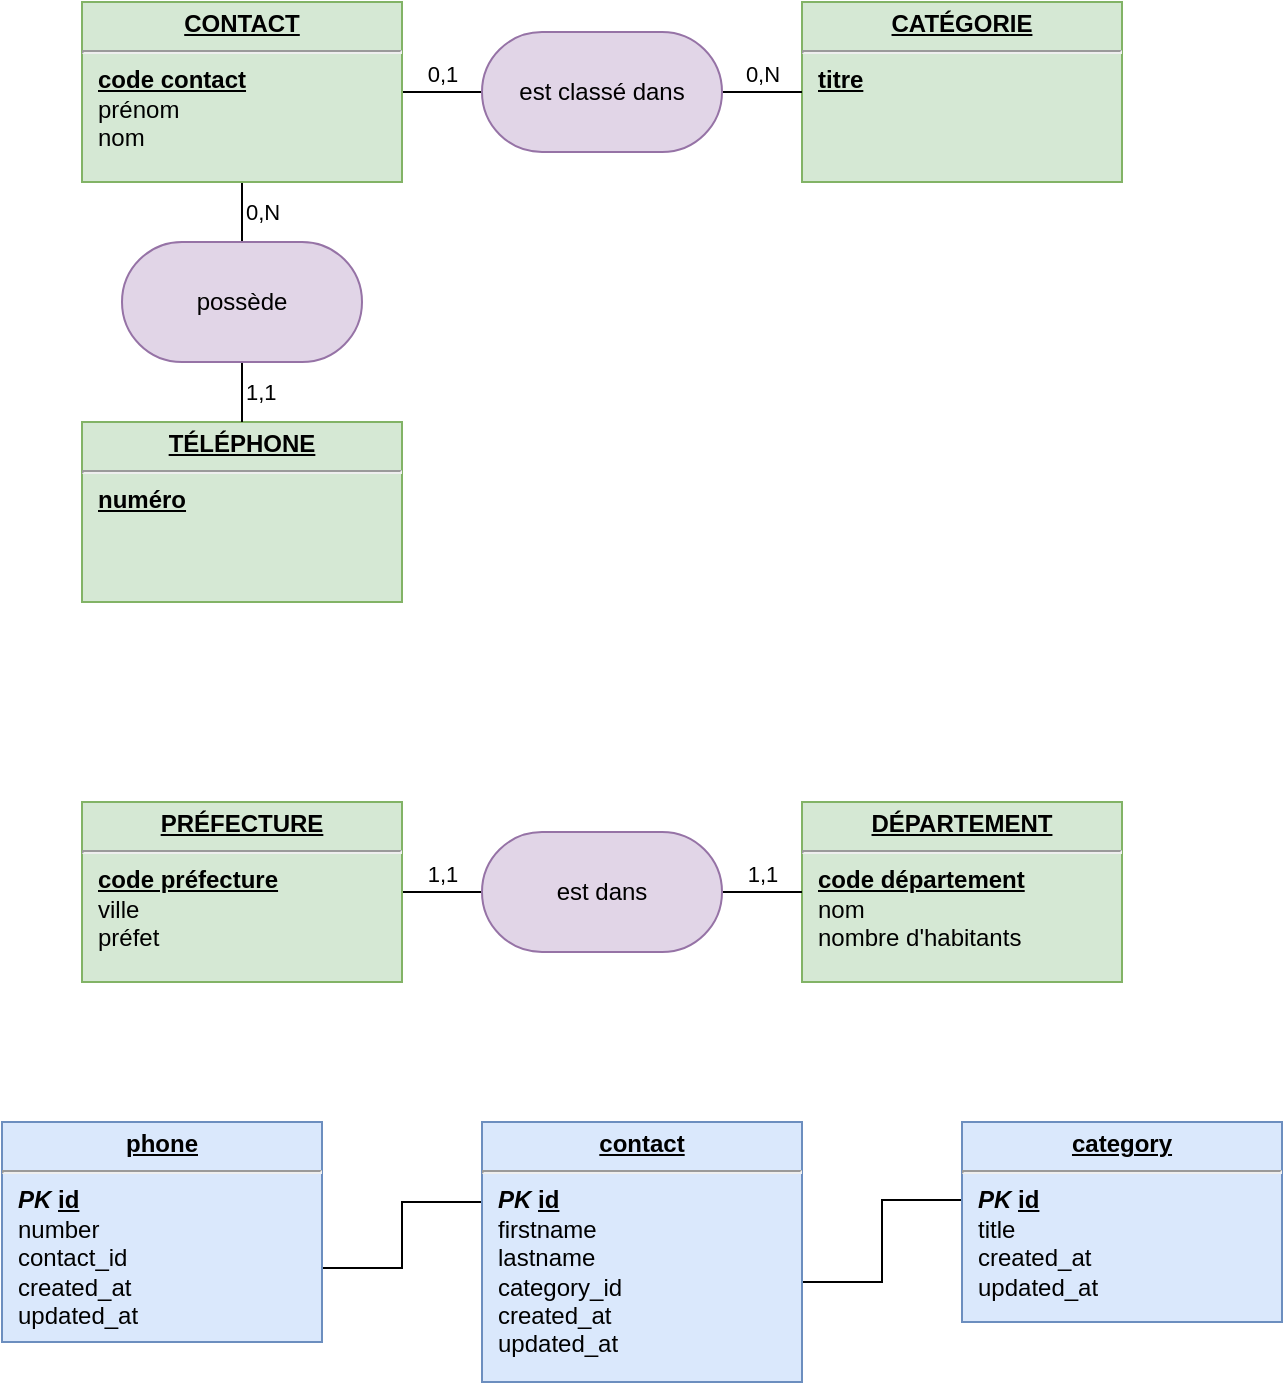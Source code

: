 <mxfile version="22.0.2" type="device" pages="3">
  <diagram id="rLLXQC3ymK2qoXzNknRB" name="schémas_base">
    <mxGraphModel dx="819" dy="504" grid="1" gridSize="10" guides="1" tooltips="1" connect="1" arrows="1" fold="1" page="1" pageScale="1" pageWidth="827" pageHeight="1169" math="0" shadow="0">
      <root>
        <mxCell id="0" />
        <mxCell id="1" parent="0" />
        <mxCell id="8mCyvEAWyUmJhc8ayHKf-7" value="0,N" style="edgeStyle=orthogonalEdgeStyle;rounded=0;orthogonalLoop=1;jettySize=auto;html=1;endArrow=none;endFill=0;labelBackgroundColor=none;labelPosition=right;verticalLabelPosition=middle;align=left;verticalAlign=middle;" parent="1" source="8mCyvEAWyUmJhc8ayHKf-1" target="8mCyvEAWyUmJhc8ayHKf-5" edge="1">
          <mxGeometry relative="1" as="geometry" />
        </mxCell>
        <mxCell id="8mCyvEAWyUmJhc8ayHKf-9" value="0,1" style="edgeStyle=orthogonalEdgeStyle;rounded=0;orthogonalLoop=1;jettySize=auto;html=1;endArrow=none;endFill=0;labelBackgroundColor=none;verticalAlign=bottom;" parent="1" source="8mCyvEAWyUmJhc8ayHKf-1" target="8mCyvEAWyUmJhc8ayHKf-6" edge="1">
          <mxGeometry relative="1" as="geometry">
            <mxPoint as="offset" />
          </mxGeometry>
        </mxCell>
        <mxCell id="8mCyvEAWyUmJhc8ayHKf-1" value="&lt;p style=&quot;margin:0px;margin-top:4px;text-align:center;text-decoration:underline;&quot;&gt;&lt;b&gt;CONTACT&lt;/b&gt;&lt;/p&gt;&lt;hr&gt;&lt;p style=&quot;margin:0px;margin-left:8px;&quot;&gt;&lt;u&gt;&lt;b&gt;code contact&lt;/b&gt;&lt;/u&gt;&lt;/p&gt;&lt;p style=&quot;margin:0px;margin-left:8px;&quot;&gt;prénom&lt;/p&gt;&lt;p style=&quot;margin:0px;margin-left:8px;&quot;&gt;nom&lt;/p&gt;" style="verticalAlign=top;align=left;overflow=fill;fontSize=12;fontFamily=Helvetica;html=1;fillColor=#d5e8d4;strokeColor=#82b366;rounded=0;" parent="1" vertex="1">
          <mxGeometry x="120" y="200" width="160" height="90" as="geometry" />
        </mxCell>
        <mxCell id="8mCyvEAWyUmJhc8ayHKf-2" value="&lt;p style=&quot;margin:0px;margin-top:4px;text-align:center;text-decoration:underline;&quot;&gt;&lt;b&gt;TÉLÉPHONE&lt;/b&gt;&lt;/p&gt;&lt;hr&gt;&lt;p style=&quot;margin:0px;margin-left:8px;&quot;&gt;&lt;span style=&quot;background-color: initial;&quot;&gt;&lt;b&gt;&lt;u&gt;numéro&lt;/u&gt;&lt;/b&gt;&lt;/span&gt;&lt;br&gt;&lt;/p&gt;" style="verticalAlign=top;align=left;overflow=fill;fontSize=12;fontFamily=Helvetica;html=1;fillColor=#d5e8d4;strokeColor=#82b366;rounded=0;" parent="1" vertex="1">
          <mxGeometry x="120" y="410" width="160" height="90" as="geometry" />
        </mxCell>
        <mxCell id="8mCyvEAWyUmJhc8ayHKf-3" value="&lt;p style=&quot;margin:0px;margin-top:4px;text-align:center;text-decoration:underline;&quot;&gt;&lt;b&gt;CATÉGORIE&lt;/b&gt;&lt;/p&gt;&lt;hr&gt;&lt;p style=&quot;margin:0px;margin-left:8px;&quot;&gt;&lt;span style=&quot;background-color: initial;&quot;&gt;&lt;b&gt;&lt;u&gt;titre&lt;/u&gt;&lt;/b&gt;&lt;/span&gt;&lt;br&gt;&lt;/p&gt;" style="verticalAlign=top;align=left;overflow=fill;fontSize=12;fontFamily=Helvetica;html=1;fillColor=#d5e8d4;strokeColor=#82b366;rounded=0;" parent="1" vertex="1">
          <mxGeometry x="480" y="200" width="160" height="90" as="geometry" />
        </mxCell>
        <mxCell id="8mCyvEAWyUmJhc8ayHKf-8" value="1,1" style="edgeStyle=orthogonalEdgeStyle;rounded=0;orthogonalLoop=1;jettySize=auto;html=1;endArrow=none;endFill=0;labelBackgroundColor=none;labelPosition=right;verticalLabelPosition=middle;align=left;verticalAlign=middle;" parent="1" source="8mCyvEAWyUmJhc8ayHKf-5" target="8mCyvEAWyUmJhc8ayHKf-2" edge="1">
          <mxGeometry relative="1" as="geometry" />
        </mxCell>
        <mxCell id="8mCyvEAWyUmJhc8ayHKf-5" value="possède" style="rounded=1;whiteSpace=wrap;html=1;arcSize=50;fillColor=#e1d5e7;strokeColor=#9673a6;" parent="1" vertex="1">
          <mxGeometry x="140" y="320" width="120" height="60" as="geometry" />
        </mxCell>
        <mxCell id="8mCyvEAWyUmJhc8ayHKf-10" value="0,N" style="edgeStyle=orthogonalEdgeStyle;rounded=0;orthogonalLoop=1;jettySize=auto;html=1;endArrow=none;endFill=0;labelBackgroundColor=none;verticalAlign=bottom;" parent="1" source="8mCyvEAWyUmJhc8ayHKf-6" target="8mCyvEAWyUmJhc8ayHKf-3" edge="1">
          <mxGeometry relative="1" as="geometry">
            <mxPoint as="offset" />
          </mxGeometry>
        </mxCell>
        <mxCell id="8mCyvEAWyUmJhc8ayHKf-6" value="est classé dans" style="rounded=1;whiteSpace=wrap;html=1;arcSize=50;fillColor=#e1d5e7;strokeColor=#9673a6;" parent="1" vertex="1">
          <mxGeometry x="320" y="215" width="120" height="60" as="geometry" />
        </mxCell>
        <mxCell id="8mCyvEAWyUmJhc8ayHKf-14" value="1,1" style="edgeStyle=orthogonalEdgeStyle;rounded=0;orthogonalLoop=1;jettySize=auto;html=1;endArrow=none;endFill=0;labelBackgroundColor=none;verticalAlign=bottom;" parent="1" source="8mCyvEAWyUmJhc8ayHKf-11" target="8mCyvEAWyUmJhc8ayHKf-13" edge="1">
          <mxGeometry relative="1" as="geometry" />
        </mxCell>
        <mxCell id="8mCyvEAWyUmJhc8ayHKf-11" value="&lt;p style=&quot;margin:0px;margin-top:4px;text-align:center;text-decoration:underline;&quot;&gt;&lt;b&gt;PRÉFECTURE&lt;/b&gt;&lt;/p&gt;&lt;hr&gt;&lt;p style=&quot;margin:0px;margin-left:8px;&quot;&gt;&lt;u&gt;&lt;b&gt;code préfecture&lt;/b&gt;&lt;/u&gt;&lt;/p&gt;&lt;p style=&quot;margin:0px;margin-left:8px;&quot;&gt;ville&lt;/p&gt;&lt;p style=&quot;margin:0px;margin-left:8px;&quot;&gt;préfet&lt;/p&gt;" style="verticalAlign=top;align=left;overflow=fill;fontSize=12;fontFamily=Helvetica;html=1;fillColor=#d5e8d4;strokeColor=#82b366;rounded=0;" parent="1" vertex="1">
          <mxGeometry x="120" y="600" width="160" height="90" as="geometry" />
        </mxCell>
        <mxCell id="8mCyvEAWyUmJhc8ayHKf-12" value="&lt;p style=&quot;margin:0px;margin-top:4px;text-align:center;text-decoration:underline;&quot;&gt;&lt;b&gt;DÉPARTEMENT&lt;/b&gt;&lt;/p&gt;&lt;hr&gt;&lt;p style=&quot;margin:0px;margin-left:8px;&quot;&gt;&lt;u&gt;&lt;b&gt;code département&lt;/b&gt;&lt;/u&gt;&lt;/p&gt;&lt;p style=&quot;margin:0px;margin-left:8px;&quot;&gt;nom&lt;/p&gt;&lt;p style=&quot;margin:0px;margin-left:8px;&quot;&gt;nombre d&#39;habitants&lt;/p&gt;" style="verticalAlign=top;align=left;overflow=fill;fontSize=12;fontFamily=Helvetica;html=1;fillColor=#d5e8d4;strokeColor=#82b366;rounded=0;" parent="1" vertex="1">
          <mxGeometry x="480" y="600" width="160" height="90" as="geometry" />
        </mxCell>
        <mxCell id="8mCyvEAWyUmJhc8ayHKf-15" value="1,1" style="edgeStyle=orthogonalEdgeStyle;rounded=0;orthogonalLoop=1;jettySize=auto;html=1;endArrow=none;endFill=0;labelBackgroundColor=none;verticalAlign=bottom;" parent="1" source="8mCyvEAWyUmJhc8ayHKf-13" target="8mCyvEAWyUmJhc8ayHKf-12" edge="1">
          <mxGeometry relative="1" as="geometry" />
        </mxCell>
        <mxCell id="8mCyvEAWyUmJhc8ayHKf-13" value="est dans" style="rounded=1;whiteSpace=wrap;html=1;arcSize=50;fillColor=#e1d5e7;strokeColor=#9673a6;" parent="1" vertex="1">
          <mxGeometry x="320" y="615" width="120" height="60" as="geometry" />
        </mxCell>
        <mxCell id="OExrYPQtEftfm5dQBx0R-4" value="" style="endArrow=none;html=1;rounded=0;exitX=0.994;exitY=0.664;exitDx=0;exitDy=0;exitPerimeter=0;" edge="1" parent="1" source="OExrYPQtEftfm5dQBx0R-2">
          <mxGeometry width="50" height="50" relative="1" as="geometry">
            <mxPoint x="380" y="960" as="sourcePoint" />
            <mxPoint x="320" y="800" as="targetPoint" />
            <Array as="points">
              <mxPoint x="280" y="833" />
              <mxPoint x="280" y="800" />
            </Array>
          </mxGeometry>
        </mxCell>
        <mxCell id="OExrYPQtEftfm5dQBx0R-5" value="" style="endArrow=none;html=1;rounded=0;entryX=0;entryY=0.39;entryDx=0;entryDy=0;entryPerimeter=0;" edge="1" parent="1" target="OExrYPQtEftfm5dQBx0R-3">
          <mxGeometry width="50" height="50" relative="1" as="geometry">
            <mxPoint x="480" y="840" as="sourcePoint" />
            <mxPoint x="430" y="910" as="targetPoint" />
            <Array as="points">
              <mxPoint x="520" y="840" />
              <mxPoint x="520" y="799" />
            </Array>
          </mxGeometry>
        </mxCell>
        <mxCell id="OExrYPQtEftfm5dQBx0R-2" value="&lt;p style=&quot;margin:0px;margin-top:4px;text-align:center;text-decoration:underline;&quot;&gt;&lt;b&gt;phone&lt;/b&gt;&lt;/p&gt;&lt;hr&gt;&lt;p style=&quot;margin:0px;margin-left:8px;&quot;&gt;&lt;span style=&quot;background-color: initial;&quot;&gt;&lt;b&gt;&lt;i&gt;PK &lt;/i&gt;&lt;u&gt;id&lt;/u&gt;&lt;/b&gt;&lt;/span&gt;&lt;br&gt;&lt;/p&gt;&lt;p style=&quot;margin:0px;margin-left:8px;&quot;&gt;&lt;span style=&quot;background-color: initial;&quot;&gt;number&lt;/span&gt;&lt;/p&gt;&lt;p style=&quot;margin:0px;margin-left:8px;&quot;&gt;&lt;span style=&quot;background-color: initial;&quot;&gt;contact_id&lt;/span&gt;&lt;/p&gt;&lt;p style=&quot;margin:0px;margin-left:8px;&quot;&gt;&lt;span style=&quot;background-color: initial;&quot;&gt;created_at&lt;/span&gt;&lt;/p&gt;&lt;p style=&quot;margin:0px;margin-left:8px;&quot;&gt;&lt;span style=&quot;background-color: initial;&quot;&gt;updated_at&lt;/span&gt;&lt;/p&gt;" style="verticalAlign=top;align=left;overflow=fill;fontSize=12;fontFamily=Helvetica;html=1;fillColor=#dae8fc;strokeColor=#6c8ebf;rounded=0;" vertex="1" parent="1">
          <mxGeometry x="80" y="760" width="160" height="110" as="geometry" />
        </mxCell>
        <mxCell id="OExrYPQtEftfm5dQBx0R-1" value="&lt;p style=&quot;margin:0px;margin-top:4px;text-align:center;text-decoration:underline;&quot;&gt;&lt;b&gt;contact&lt;/b&gt;&lt;/p&gt;&lt;hr&gt;&lt;p style=&quot;margin:0px;margin-left:8px;&quot;&gt;&lt;b&gt;&lt;i&gt;PK&lt;/i&gt;&lt;/b&gt; &lt;b style=&quot;text-decoration-line: underline;&quot;&gt;id&lt;/b&gt;&lt;/p&gt;&lt;p style=&quot;margin:0px;margin-left:8px;&quot;&gt;firstname&lt;/p&gt;&lt;p style=&quot;margin:0px;margin-left:8px;&quot;&gt;lastname&lt;/p&gt;&lt;p style=&quot;margin:0px;margin-left:8px;&quot;&gt;category_id&lt;/p&gt;&lt;p style=&quot;border-color: var(--border-color); margin: 0px 0px 0px 8px;&quot;&gt;created_at&lt;/p&gt;&lt;p style=&quot;border-color: var(--border-color); margin: 0px 0px 0px 8px;&quot;&gt;&lt;span style=&quot;border-color: var(--border-color); background-color: initial;&quot;&gt;updated_at&lt;/span&gt;&lt;/p&gt;" style="verticalAlign=top;align=left;overflow=fill;fontSize=12;fontFamily=Helvetica;html=1;fillColor=#dae8fc;strokeColor=#6c8ebf;rounded=0;" vertex="1" parent="1">
          <mxGeometry x="320" y="760" width="160" height="130" as="geometry" />
        </mxCell>
        <mxCell id="OExrYPQtEftfm5dQBx0R-3" value="&lt;p style=&quot;margin:0px;margin-top:4px;text-align:center;text-decoration:underline;&quot;&gt;&lt;b&gt;category&lt;/b&gt;&lt;/p&gt;&lt;hr&gt;&lt;p style=&quot;margin:0px;margin-left:8px;&quot;&gt;&lt;span style=&quot;background-color: initial;&quot;&gt;&lt;b&gt;&lt;i&gt;PK &lt;/i&gt;&lt;u&gt;id&lt;/u&gt;&lt;/b&gt;&lt;/span&gt;&lt;br&gt;&lt;/p&gt;&lt;p style=&quot;margin:0px;margin-left:8px;&quot;&gt;&lt;span style=&quot;background-color: initial;&quot;&gt;title&lt;/span&gt;&lt;/p&gt;&lt;p style=&quot;border-color: var(--border-color); margin: 0px 0px 0px 8px;&quot;&gt;created_at&lt;/p&gt;&lt;p style=&quot;border-color: var(--border-color); margin: 0px 0px 0px 8px;&quot;&gt;&lt;span style=&quot;border-color: var(--border-color); background-color: initial;&quot;&gt;updated_at&lt;/span&gt;&lt;/p&gt;" style="verticalAlign=top;align=left;overflow=fill;fontSize=12;fontFamily=Helvetica;html=1;fillColor=#dae8fc;strokeColor=#6c8ebf;rounded=0;" vertex="1" parent="1">
          <mxGeometry x="560" y="760" width="160" height="100" as="geometry" />
        </mxCell>
      </root>
    </mxGraphModel>
  </diagram>
  <diagram name="schémas_1_lecture" id="24rSIPgVdwkGGle8u5S6">
    <mxGraphModel dx="1434" dy="882" grid="1" gridSize="10" guides="1" tooltips="1" connect="1" arrows="1" fold="1" page="1" pageScale="1" pageWidth="827" pageHeight="1169" math="0" shadow="0">
      <root>
        <mxCell id="rbr1VpX_y8XhRBWsy_qe-0" />
        <mxCell id="rbr1VpX_y8XhRBWsy_qe-1" parent="rbr1VpX_y8XhRBWsy_qe-0" />
        <mxCell id="rbr1VpX_y8XhRBWsy_qe-2" value="0,N" style="edgeStyle=orthogonalEdgeStyle;rounded=0;orthogonalLoop=1;jettySize=auto;html=1;endArrow=none;endFill=0;labelBackgroundColor=none;labelPosition=right;verticalLabelPosition=middle;align=left;verticalAlign=middle;" parent="rbr1VpX_y8XhRBWsy_qe-1" source="rbr1VpX_y8XhRBWsy_qe-4" target="rbr1VpX_y8XhRBWsy_qe-8" edge="1">
          <mxGeometry relative="1" as="geometry" />
        </mxCell>
        <mxCell id="rbr1VpX_y8XhRBWsy_qe-3" value="0,1" style="edgeStyle=orthogonalEdgeStyle;rounded=0;orthogonalLoop=1;jettySize=auto;html=1;endArrow=none;endFill=0;labelBackgroundColor=none;verticalAlign=bottom;" parent="rbr1VpX_y8XhRBWsy_qe-1" source="rbr1VpX_y8XhRBWsy_qe-4" target="rbr1VpX_y8XhRBWsy_qe-10" edge="1">
          <mxGeometry relative="1" as="geometry">
            <mxPoint as="offset" />
          </mxGeometry>
        </mxCell>
        <mxCell id="rbr1VpX_y8XhRBWsy_qe-4" value="&lt;p style=&quot;margin:0px;margin-top:4px;text-align:center;text-decoration:underline;&quot;&gt;&lt;b&gt;CONTACT&lt;/b&gt;&lt;/p&gt;&lt;hr&gt;&lt;p style=&quot;margin:0px;margin-left:8px;&quot;&gt;&lt;u&gt;&lt;b&gt;code contact&lt;/b&gt;&lt;/u&gt;&lt;br&gt;&lt;/p&gt;&lt;p style=&quot;margin:0px;margin-left:8px;&quot;&gt;prénom&lt;/p&gt;&lt;p style=&quot;margin:0px;margin-left:8px;&quot;&gt;nom&lt;/p&gt;" style="verticalAlign=top;align=left;overflow=fill;fontSize=12;fontFamily=Helvetica;html=1;fillColor=#d5e8d4;strokeColor=#82b366;rounded=0;" parent="rbr1VpX_y8XhRBWsy_qe-1" vertex="1">
          <mxGeometry x="120" y="200" width="160" height="90" as="geometry" />
        </mxCell>
        <mxCell id="rbr1VpX_y8XhRBWsy_qe-5" value="&lt;p style=&quot;margin:0px;margin-top:4px;text-align:center;text-decoration:underline;&quot;&gt;&lt;b&gt;TÉLÉPHONE&lt;/b&gt;&lt;/p&gt;&lt;hr&gt;&lt;p style=&quot;margin:0px;margin-left:8px;&quot;&gt;&lt;span style=&quot;background-color: initial;&quot;&gt;&lt;b&gt;&lt;u&gt;numéro&lt;/u&gt;&lt;/b&gt;&lt;/span&gt;&lt;br&gt;&lt;/p&gt;" style="verticalAlign=top;align=left;overflow=fill;fontSize=12;fontFamily=Helvetica;html=1;fillColor=#d5e8d4;strokeColor=#82b366;rounded=0;" parent="rbr1VpX_y8XhRBWsy_qe-1" vertex="1">
          <mxGeometry x="120" y="410" width="160" height="90" as="geometry" />
        </mxCell>
        <mxCell id="rbr1VpX_y8XhRBWsy_qe-6" value="&lt;p style=&quot;margin:0px;margin-top:4px;text-align:center;text-decoration:underline;&quot;&gt;&lt;b&gt;CATÉGORIE&lt;/b&gt;&lt;/p&gt;&lt;hr&gt;&lt;p style=&quot;margin:0px;margin-left:8px;&quot;&gt;&lt;span style=&quot;background-color: initial;&quot;&gt;&lt;b&gt;&lt;u&gt;titre&lt;/u&gt;&lt;/b&gt;&lt;/span&gt;&lt;br&gt;&lt;/p&gt;" style="verticalAlign=top;align=left;overflow=fill;fontSize=12;fontFamily=Helvetica;html=1;fillColor=#d5e8d4;strokeColor=#82b366;rounded=0;" parent="rbr1VpX_y8XhRBWsy_qe-1" vertex="1">
          <mxGeometry x="480" y="200" width="160" height="90" as="geometry" />
        </mxCell>
        <mxCell id="rbr1VpX_y8XhRBWsy_qe-7" value="1,1" style="edgeStyle=orthogonalEdgeStyle;rounded=0;orthogonalLoop=1;jettySize=auto;html=1;endArrow=none;endFill=0;labelBackgroundColor=none;labelPosition=right;verticalLabelPosition=middle;align=left;verticalAlign=middle;" parent="rbr1VpX_y8XhRBWsy_qe-1" source="rbr1VpX_y8XhRBWsy_qe-8" target="rbr1VpX_y8XhRBWsy_qe-5" edge="1">
          <mxGeometry relative="1" as="geometry" />
        </mxCell>
        <mxCell id="rbr1VpX_y8XhRBWsy_qe-8" value="possède" style="rounded=1;whiteSpace=wrap;html=1;arcSize=50;fillColor=#e1d5e7;strokeColor=#9673a6;" parent="rbr1VpX_y8XhRBWsy_qe-1" vertex="1">
          <mxGeometry x="140" y="320" width="120" height="60" as="geometry" />
        </mxCell>
        <mxCell id="rbr1VpX_y8XhRBWsy_qe-9" value="0,N" style="edgeStyle=orthogonalEdgeStyle;rounded=0;orthogonalLoop=1;jettySize=auto;html=1;endArrow=none;endFill=0;labelBackgroundColor=none;verticalAlign=bottom;" parent="rbr1VpX_y8XhRBWsy_qe-1" source="rbr1VpX_y8XhRBWsy_qe-10" target="rbr1VpX_y8XhRBWsy_qe-6" edge="1">
          <mxGeometry relative="1" as="geometry">
            <mxPoint as="offset" />
          </mxGeometry>
        </mxCell>
        <mxCell id="rbr1VpX_y8XhRBWsy_qe-10" value="est classé dans" style="rounded=1;whiteSpace=wrap;html=1;arcSize=50;fillColor=#e1d5e7;strokeColor=#9673a6;" parent="rbr1VpX_y8XhRBWsy_qe-1" vertex="1">
          <mxGeometry x="320" y="215" width="120" height="60" as="geometry" />
        </mxCell>
        <mxCell id="rbr1VpX_y8XhRBWsy_qe-17" value="0,1" style="edgeStyle=orthogonalEdgeStyle;rounded=0;orthogonalLoop=1;jettySize=auto;html=1;endArrow=none;endFill=0;labelBackgroundColor=none;verticalAlign=bottom;" parent="rbr1VpX_y8XhRBWsy_qe-1" source="rbr1VpX_y8XhRBWsy_qe-18" target="rbr1VpX_y8XhRBWsy_qe-24" edge="1">
          <mxGeometry relative="1" as="geometry">
            <mxPoint as="offset" />
          </mxGeometry>
        </mxCell>
        <mxCell id="rbr1VpX_y8XhRBWsy_qe-18" value="&lt;p style=&quot;margin:0px;margin-top:4px;text-align:center;text-decoration:underline;&quot;&gt;&lt;b&gt;CONTACT&lt;/b&gt;&lt;/p&gt;&lt;hr&gt;&lt;p style=&quot;margin:0px;margin-left:8px;&quot;&gt;&lt;u&gt;&lt;b&gt;code contact&lt;/b&gt;&lt;/u&gt;&lt;br&gt;&lt;/p&gt;&lt;p style=&quot;margin:0px;margin-left:8px;&quot;&gt;prénom&lt;/p&gt;&lt;p style=&quot;margin:0px;margin-left:8px;&quot;&gt;nom&lt;/p&gt;" style="verticalAlign=top;align=left;overflow=fill;fontSize=12;fontFamily=Helvetica;html=1;fillColor=#d5e8d4;strokeColor=#82b366;rounded=0;" parent="rbr1VpX_y8XhRBWsy_qe-1" vertex="1">
          <mxGeometry x="120" y="560" width="160" height="90" as="geometry" />
        </mxCell>
        <mxCell id="rbr1VpX_y8XhRBWsy_qe-20" value="&lt;p style=&quot;margin:0px;margin-top:4px;text-align:center;text-decoration:underline;&quot;&gt;&lt;b&gt;CATÉGORIE&lt;/b&gt;&lt;/p&gt;&lt;hr&gt;&lt;p style=&quot;margin:0px;margin-left:8px;&quot;&gt;&lt;span style=&quot;background-color: initial;&quot;&gt;&lt;b&gt;&lt;u&gt;titre&lt;/u&gt;&lt;/b&gt;&lt;/span&gt;&lt;br&gt;&lt;/p&gt;" style="verticalAlign=top;align=left;overflow=fill;fontSize=12;fontFamily=Helvetica;html=1;fillColor=#d5e8d4;strokeColor=#82b366;rounded=0;" parent="rbr1VpX_y8XhRBWsy_qe-1" vertex="1">
          <mxGeometry x="480" y="560" width="160" height="90" as="geometry" />
        </mxCell>
        <mxCell id="rbr1VpX_y8XhRBWsy_qe-23" value="0,N" style="edgeStyle=orthogonalEdgeStyle;rounded=0;orthogonalLoop=1;jettySize=auto;html=1;endArrow=none;endFill=0;labelBackgroundColor=none;verticalAlign=bottom;" parent="rbr1VpX_y8XhRBWsy_qe-1" source="rbr1VpX_y8XhRBWsy_qe-24" target="rbr1VpX_y8XhRBWsy_qe-20" edge="1">
          <mxGeometry relative="1" as="geometry">
            <mxPoint as="offset" />
          </mxGeometry>
        </mxCell>
        <mxCell id="rbr1VpX_y8XhRBWsy_qe-24" value="est classé dans" style="rounded=1;whiteSpace=wrap;html=1;arcSize=50;fillColor=#e1d5e7;strokeColor=#9673a6;" parent="rbr1VpX_y8XhRBWsy_qe-1" vertex="1">
          <mxGeometry x="320" y="575" width="120" height="60" as="geometry" />
        </mxCell>
        <mxCell id="rbr1VpX_y8XhRBWsy_qe-25" value="" style="endArrow=classic;html=1;entryX=0.5;entryY=1;entryDx=0;entryDy=0;strokeWidth=3;strokeColor=#FF0000;" parent="rbr1VpX_y8XhRBWsy_qe-1" source="rbr1VpX_y8XhRBWsy_qe-18" target="rbr1VpX_y8XhRBWsy_qe-24" edge="1">
          <mxGeometry width="50" height="50" relative="1" as="geometry">
            <mxPoint x="355" y="720" as="sourcePoint" />
            <mxPoint x="405" y="670" as="targetPoint" />
            <Array as="points">
              <mxPoint x="330" y="660" />
              <mxPoint x="380" y="660" />
            </Array>
          </mxGeometry>
        </mxCell>
        <mxCell id="3KoIf49k27edLZGgDdiU-1" value="0,1" style="edgeStyle=orthogonalEdgeStyle;rounded=0;orthogonalLoop=1;jettySize=auto;html=1;endArrow=none;endFill=0;labelBackgroundColor=none;verticalAlign=bottom;" parent="rbr1VpX_y8XhRBWsy_qe-1" source="3KoIf49k27edLZGgDdiU-2" target="3KoIf49k27edLZGgDdiU-5" edge="1">
          <mxGeometry relative="1" as="geometry">
            <mxPoint as="offset" />
          </mxGeometry>
        </mxCell>
        <mxCell id="3KoIf49k27edLZGgDdiU-2" value="&lt;p style=&quot;margin:0px;margin-top:4px;text-align:center;text-decoration:underline;&quot;&gt;&lt;b&gt;CONTACT&lt;/b&gt;&lt;/p&gt;&lt;hr&gt;&lt;p style=&quot;margin:0px;margin-left:8px;&quot;&gt;&lt;u&gt;&lt;b&gt;code contact&lt;/b&gt;&lt;/u&gt;&lt;br&gt;&lt;/p&gt;&lt;p style=&quot;margin:0px;margin-left:8px;&quot;&gt;prénom&lt;/p&gt;&lt;p style=&quot;margin:0px;margin-left:8px;&quot;&gt;nom&lt;/p&gt;" style="verticalAlign=top;align=left;overflow=fill;fontSize=12;fontFamily=Helvetica;html=1;fillColor=#d5e8d4;strokeColor=#82b366;rounded=0;" parent="rbr1VpX_y8XhRBWsy_qe-1" vertex="1">
          <mxGeometry x="120" y="720" width="160" height="90" as="geometry" />
        </mxCell>
        <mxCell id="3KoIf49k27edLZGgDdiU-3" value="&lt;p style=&quot;margin:0px;margin-top:4px;text-align:center;text-decoration:underline;&quot;&gt;&lt;b&gt;CATÉGORIE&lt;/b&gt;&lt;/p&gt;&lt;hr&gt;&lt;p style=&quot;margin:0px;margin-left:8px;&quot;&gt;&lt;span style=&quot;background-color: initial;&quot;&gt;&lt;b&gt;&lt;u&gt;titre&lt;/u&gt;&lt;/b&gt;&lt;/span&gt;&lt;br&gt;&lt;/p&gt;" style="verticalAlign=top;align=left;overflow=fill;fontSize=12;fontFamily=Helvetica;html=1;fillColor=#d5e8d4;strokeColor=#82b366;rounded=0;" parent="rbr1VpX_y8XhRBWsy_qe-1" vertex="1">
          <mxGeometry x="480" y="720" width="160" height="90" as="geometry" />
        </mxCell>
        <mxCell id="3KoIf49k27edLZGgDdiU-4" value="0,N" style="edgeStyle=orthogonalEdgeStyle;rounded=0;orthogonalLoop=1;jettySize=auto;html=1;endArrow=none;endFill=0;labelBackgroundColor=none;verticalAlign=bottom;" parent="rbr1VpX_y8XhRBWsy_qe-1" source="3KoIf49k27edLZGgDdiU-5" target="3KoIf49k27edLZGgDdiU-3" edge="1">
          <mxGeometry relative="1" as="geometry">
            <mxPoint as="offset" />
          </mxGeometry>
        </mxCell>
        <mxCell id="3KoIf49k27edLZGgDdiU-5" value="est classé dans" style="rounded=1;whiteSpace=wrap;html=1;arcSize=50;fillColor=#e1d5e7;strokeColor=#9673a6;" parent="rbr1VpX_y8XhRBWsy_qe-1" vertex="1">
          <mxGeometry x="320" y="735" width="120" height="60" as="geometry" />
        </mxCell>
        <mxCell id="3KoIf49k27edLZGgDdiU-6" value="" style="endArrow=classic;html=1;entryX=0.5;entryY=1;entryDx=0;entryDy=0;strokeWidth=3;strokeColor=#FF0000;" parent="rbr1VpX_y8XhRBWsy_qe-1" source="3KoIf49k27edLZGgDdiU-2" target="3KoIf49k27edLZGgDdiU-5" edge="1">
          <mxGeometry width="50" height="50" relative="1" as="geometry">
            <mxPoint x="355" y="880" as="sourcePoint" />
            <mxPoint x="405" y="830" as="targetPoint" />
            <Array as="points">
              <mxPoint x="330" y="820" />
              <mxPoint x="380" y="820" />
            </Array>
          </mxGeometry>
        </mxCell>
        <mxCell id="3KoIf49k27edLZGgDdiU-7" value="" style="ellipse;whiteSpace=wrap;html=1;strokeColor=#FF0000;strokeWidth=3;fillColor=none;" parent="rbr1VpX_y8XhRBWsy_qe-1" vertex="1">
          <mxGeometry x="280" y="740" width="40" height="30" as="geometry" />
        </mxCell>
        <mxCell id="3KoIf49k27edLZGgDdiU-9" value="0,1" style="edgeStyle=orthogonalEdgeStyle;rounded=0;orthogonalLoop=1;jettySize=auto;html=1;endArrow=none;endFill=0;labelBackgroundColor=none;verticalAlign=bottom;" parent="rbr1VpX_y8XhRBWsy_qe-1" source="3KoIf49k27edLZGgDdiU-10" target="3KoIf49k27edLZGgDdiU-13" edge="1">
          <mxGeometry relative="1" as="geometry">
            <mxPoint as="offset" />
          </mxGeometry>
        </mxCell>
        <mxCell id="3KoIf49k27edLZGgDdiU-10" value="&lt;p style=&quot;margin:0px;margin-top:4px;text-align:center;text-decoration:underline;&quot;&gt;&lt;b&gt;CONTACT&lt;/b&gt;&lt;/p&gt;&lt;hr&gt;&lt;p style=&quot;margin:0px;margin-left:8px;&quot;&gt;&lt;u&gt;&lt;b&gt;code contact&lt;/b&gt;&lt;/u&gt;&lt;br&gt;&lt;/p&gt;&lt;p style=&quot;margin:0px;margin-left:8px;&quot;&gt;prénom&lt;/p&gt;&lt;p style=&quot;margin:0px;margin-left:8px;&quot;&gt;nom&lt;/p&gt;" style="verticalAlign=top;align=left;overflow=fill;fontSize=12;fontFamily=Helvetica;html=1;fillColor=#d5e8d4;strokeColor=#82b366;rounded=0;" parent="rbr1VpX_y8XhRBWsy_qe-1" vertex="1">
          <mxGeometry x="120" y="1110" width="160" height="90" as="geometry" />
        </mxCell>
        <mxCell id="3KoIf49k27edLZGgDdiU-11" value="&lt;p style=&quot;margin:0px;margin-top:4px;text-align:center;text-decoration:underline;&quot;&gt;&lt;b&gt;CATÉGORIE&lt;/b&gt;&lt;/p&gt;&lt;hr&gt;&lt;p style=&quot;margin:0px;margin-left:8px;&quot;&gt;&lt;span style=&quot;background-color: initial;&quot;&gt;&lt;b&gt;&lt;u&gt;titre&lt;/u&gt;&lt;/b&gt;&lt;/span&gt;&lt;br&gt;&lt;/p&gt;" style="verticalAlign=top;align=left;overflow=fill;fontSize=12;fontFamily=Helvetica;html=1;fillColor=#d5e8d4;strokeColor=#82b366;rounded=0;" parent="rbr1VpX_y8XhRBWsy_qe-1" vertex="1">
          <mxGeometry x="480" y="1110" width="160" height="90" as="geometry" />
        </mxCell>
        <mxCell id="3KoIf49k27edLZGgDdiU-12" value="0,N" style="edgeStyle=orthogonalEdgeStyle;rounded=0;orthogonalLoop=1;jettySize=auto;html=1;endArrow=none;endFill=0;labelBackgroundColor=none;verticalAlign=bottom;" parent="rbr1VpX_y8XhRBWsy_qe-1" source="3KoIf49k27edLZGgDdiU-13" target="3KoIf49k27edLZGgDdiU-11" edge="1">
          <mxGeometry relative="1" as="geometry">
            <mxPoint as="offset" />
          </mxGeometry>
        </mxCell>
        <mxCell id="3KoIf49k27edLZGgDdiU-13" value="est classé dans" style="rounded=1;whiteSpace=wrap;html=1;arcSize=50;fillColor=#e1d5e7;strokeColor=#9673a6;" parent="rbr1VpX_y8XhRBWsy_qe-1" vertex="1">
          <mxGeometry x="320" y="1125" width="120" height="60" as="geometry" />
        </mxCell>
        <mxCell id="3KoIf49k27edLZGgDdiU-15" value="" style="endArrow=classic;html=1;strokeColor=#FF0000;strokeWidth=3;exitX=0;exitY=0.75;exitDx=0;exitDy=0;entryX=0.5;entryY=1;entryDx=0;entryDy=0;" parent="rbr1VpX_y8XhRBWsy_qe-1" source="3KoIf49k27edLZGgDdiU-11" target="3KoIf49k27edLZGgDdiU-13" edge="1">
          <mxGeometry width="50" height="50" relative="1" as="geometry">
            <mxPoint x="120" y="1270" as="sourcePoint" />
            <mxPoint x="170" y="1220" as="targetPoint" />
            <Array as="points">
              <mxPoint x="430" y="1210" />
              <mxPoint x="380" y="1210" />
            </Array>
          </mxGeometry>
        </mxCell>
        <mxCell id="3KoIf49k27edLZGgDdiU-16" value="" style="rounded=1;whiteSpace=wrap;html=1;strokeColor=#FF0000;strokeWidth=3;fillColor=none;" parent="rbr1VpX_y8XhRBWsy_qe-1" vertex="1">
          <mxGeometry x="120" y="560" width="160" height="30" as="geometry" />
        </mxCell>
        <mxCell id="3KoIf49k27edLZGgDdiU-17" value="" style="rounded=1;whiteSpace=wrap;html=1;strokeColor=#FF0000;strokeWidth=3;fillColor=none;" parent="rbr1VpX_y8XhRBWsy_qe-1" vertex="1">
          <mxGeometry x="120" y="720" width="160" height="30" as="geometry" />
        </mxCell>
        <mxCell id="3KoIf49k27edLZGgDdiU-18" value="" style="rounded=1;whiteSpace=wrap;html=1;strokeColor=#FF0000;strokeWidth=3;fillColor=none;" parent="rbr1VpX_y8XhRBWsy_qe-1" vertex="1">
          <mxGeometry x="480" y="1110" width="160" height="30" as="geometry" />
        </mxCell>
        <mxCell id="3KoIf49k27edLZGgDdiU-19" value="" style="rounded=1;whiteSpace=wrap;html=1;strokeColor=#FF0000;strokeWidth=3;fillColor=none;" parent="rbr1VpX_y8XhRBWsy_qe-1" vertex="1">
          <mxGeometry x="320" y="590" width="120" height="30" as="geometry" />
        </mxCell>
        <mxCell id="3KoIf49k27edLZGgDdiU-20" value="" style="rounded=1;whiteSpace=wrap;html=1;strokeColor=#FF0000;strokeWidth=3;fillColor=none;" parent="rbr1VpX_y8XhRBWsy_qe-1" vertex="1">
          <mxGeometry x="320" y="750" width="120" height="30" as="geometry" />
        </mxCell>
        <mxCell id="3KoIf49k27edLZGgDdiU-21" value="" style="rounded=1;whiteSpace=wrap;html=1;strokeColor=#FF0000;strokeWidth=3;fillColor=none;" parent="rbr1VpX_y8XhRBWsy_qe-1" vertex="1">
          <mxGeometry x="320" y="1140" width="120" height="30" as="geometry" />
        </mxCell>
        <mxCell id="3KoIf49k27edLZGgDdiU-22" value="0,1" style="edgeStyle=orthogonalEdgeStyle;rounded=0;orthogonalLoop=1;jettySize=auto;html=1;endArrow=none;endFill=0;labelBackgroundColor=none;verticalAlign=bottom;" parent="rbr1VpX_y8XhRBWsy_qe-1" source="3KoIf49k27edLZGgDdiU-23" target="3KoIf49k27edLZGgDdiU-26" edge="1">
          <mxGeometry relative="1" as="geometry">
            <mxPoint as="offset" />
          </mxGeometry>
        </mxCell>
        <mxCell id="3KoIf49k27edLZGgDdiU-23" value="&lt;p style=&quot;margin:0px;margin-top:4px;text-align:center;text-decoration:underline;&quot;&gt;&lt;b&gt;CONTACT&lt;/b&gt;&lt;/p&gt;&lt;hr&gt;&lt;p style=&quot;margin:0px;margin-left:8px;&quot;&gt;&lt;u&gt;&lt;b&gt;code contact&lt;/b&gt;&lt;/u&gt;&lt;br&gt;&lt;/p&gt;&lt;p style=&quot;margin:0px;margin-left:8px;&quot;&gt;prénom&lt;/p&gt;&lt;p style=&quot;margin:0px;margin-left:8px;&quot;&gt;nom&lt;/p&gt;" style="verticalAlign=top;align=left;overflow=fill;fontSize=12;fontFamily=Helvetica;html=1;fillColor=#d5e8d4;strokeColor=#82b366;rounded=0;" parent="rbr1VpX_y8XhRBWsy_qe-1" vertex="1">
          <mxGeometry x="120" y="1270" width="160" height="90" as="geometry" />
        </mxCell>
        <mxCell id="3KoIf49k27edLZGgDdiU-24" value="&lt;p style=&quot;margin:0px;margin-top:4px;text-align:center;text-decoration:underline;&quot;&gt;&lt;b&gt;CATÉGORIE&lt;/b&gt;&lt;/p&gt;&lt;hr&gt;&lt;p style=&quot;margin:0px;margin-left:8px;&quot;&gt;&lt;span style=&quot;background-color: initial;&quot;&gt;&lt;b&gt;&lt;u&gt;titre&lt;/u&gt;&lt;/b&gt;&lt;/span&gt;&lt;br&gt;&lt;/p&gt;" style="verticalAlign=top;align=left;overflow=fill;fontSize=12;fontFamily=Helvetica;html=1;fillColor=#d5e8d4;strokeColor=#82b366;rounded=0;" parent="rbr1VpX_y8XhRBWsy_qe-1" vertex="1">
          <mxGeometry x="480" y="1270" width="160" height="90" as="geometry" />
        </mxCell>
        <mxCell id="3KoIf49k27edLZGgDdiU-25" value="0,N" style="edgeStyle=orthogonalEdgeStyle;rounded=0;orthogonalLoop=1;jettySize=auto;html=1;endArrow=none;endFill=0;labelBackgroundColor=none;verticalAlign=bottom;" parent="rbr1VpX_y8XhRBWsy_qe-1" source="3KoIf49k27edLZGgDdiU-26" target="3KoIf49k27edLZGgDdiU-24" edge="1">
          <mxGeometry relative="1" as="geometry">
            <mxPoint as="offset" />
          </mxGeometry>
        </mxCell>
        <mxCell id="3KoIf49k27edLZGgDdiU-26" value="est classé dans" style="rounded=1;whiteSpace=wrap;html=1;arcSize=50;fillColor=#e1d5e7;strokeColor=#9673a6;" parent="rbr1VpX_y8XhRBWsy_qe-1" vertex="1">
          <mxGeometry x="320" y="1285" width="120" height="60" as="geometry" />
        </mxCell>
        <mxCell id="3KoIf49k27edLZGgDdiU-27" value="" style="endArrow=classic;html=1;strokeColor=#FF0000;strokeWidth=3;exitX=0;exitY=0.75;exitDx=0;exitDy=0;entryX=0.5;entryY=1;entryDx=0;entryDy=0;" parent="rbr1VpX_y8XhRBWsy_qe-1" source="3KoIf49k27edLZGgDdiU-24" target="3KoIf49k27edLZGgDdiU-26" edge="1">
          <mxGeometry width="50" height="50" relative="1" as="geometry">
            <mxPoint x="120" y="1430" as="sourcePoint" />
            <mxPoint x="170" y="1380" as="targetPoint" />
            <Array as="points">
              <mxPoint x="430" y="1370" />
              <mxPoint x="380" y="1370" />
            </Array>
          </mxGeometry>
        </mxCell>
        <mxCell id="3KoIf49k27edLZGgDdiU-28" value="" style="rounded=1;whiteSpace=wrap;html=1;strokeColor=#FF0000;strokeWidth=3;fillColor=none;" parent="rbr1VpX_y8XhRBWsy_qe-1" vertex="1">
          <mxGeometry x="480" y="1270" width="160" height="30" as="geometry" />
        </mxCell>
        <mxCell id="3KoIf49k27edLZGgDdiU-29" value="" style="rounded=1;whiteSpace=wrap;html=1;strokeColor=#FF0000;strokeWidth=3;fillColor=none;" parent="rbr1VpX_y8XhRBWsy_qe-1" vertex="1">
          <mxGeometry x="320" y="1300" width="120" height="30" as="geometry" />
        </mxCell>
        <mxCell id="3KoIf49k27edLZGgDdiU-31" value="" style="ellipse;whiteSpace=wrap;html=1;strokeColor=#FF0000;strokeWidth=3;fillColor=none;" parent="rbr1VpX_y8XhRBWsy_qe-1" vertex="1">
          <mxGeometry x="440" y="1291" width="40" height="30" as="geometry" />
        </mxCell>
        <mxCell id="ezX7xtxJ6DbaKZsOCVC0-0" value="0,N" style="edgeStyle=orthogonalEdgeStyle;rounded=0;orthogonalLoop=1;jettySize=auto;html=1;endArrow=none;endFill=0;labelBackgroundColor=none;labelPosition=right;verticalLabelPosition=middle;align=left;verticalAlign=middle;" parent="rbr1VpX_y8XhRBWsy_qe-1" source="ezX7xtxJ6DbaKZsOCVC0-1" target="ezX7xtxJ6DbaKZsOCVC0-4" edge="1">
          <mxGeometry relative="1" as="geometry" />
        </mxCell>
        <mxCell id="ezX7xtxJ6DbaKZsOCVC0-1" value="&lt;p style=&quot;margin:0px;margin-top:4px;text-align:center;text-decoration:underline;&quot;&gt;&lt;b&gt;CONTACT&lt;/b&gt;&lt;/p&gt;&lt;hr&gt;&lt;p style=&quot;margin:0px;margin-left:8px;&quot;&gt;&lt;u&gt;&lt;b&gt;code contact&lt;/b&gt;&lt;/u&gt;&lt;br&gt;&lt;/p&gt;&lt;p style=&quot;margin:0px;margin-left:8px;&quot;&gt;prénom&lt;/p&gt;&lt;p style=&quot;margin:0px;margin-left:8px;&quot;&gt;nom&lt;/p&gt;" style="verticalAlign=top;align=left;overflow=fill;fontSize=12;fontFamily=Helvetica;html=1;fillColor=#d5e8d4;strokeColor=#82b366;rounded=0;" parent="rbr1VpX_y8XhRBWsy_qe-1" vertex="1">
          <mxGeometry x="120" y="1640" width="160" height="90" as="geometry" />
        </mxCell>
        <mxCell id="ezX7xtxJ6DbaKZsOCVC0-2" value="&lt;p style=&quot;margin:0px;margin-top:4px;text-align:center;text-decoration:underline;&quot;&gt;&lt;b&gt;TÉLÉPHONE&lt;/b&gt;&lt;/p&gt;&lt;hr&gt;&lt;p style=&quot;margin:0px;margin-left:8px;&quot;&gt;&lt;span style=&quot;background-color: initial;&quot;&gt;&lt;b&gt;&lt;u&gt;numéro&lt;/u&gt;&lt;/b&gt;&lt;/span&gt;&lt;br&gt;&lt;/p&gt;" style="verticalAlign=top;align=left;overflow=fill;fontSize=12;fontFamily=Helvetica;html=1;fillColor=#d5e8d4;strokeColor=#82b366;rounded=0;" parent="rbr1VpX_y8XhRBWsy_qe-1" vertex="1">
          <mxGeometry x="120" y="1850" width="160" height="90" as="geometry" />
        </mxCell>
        <mxCell id="ezX7xtxJ6DbaKZsOCVC0-3" value="1,1" style="edgeStyle=orthogonalEdgeStyle;rounded=0;orthogonalLoop=1;jettySize=auto;html=1;endArrow=none;endFill=0;labelBackgroundColor=none;labelPosition=right;verticalLabelPosition=middle;align=left;verticalAlign=middle;" parent="rbr1VpX_y8XhRBWsy_qe-1" source="ezX7xtxJ6DbaKZsOCVC0-4" target="ezX7xtxJ6DbaKZsOCVC0-2" edge="1">
          <mxGeometry relative="1" as="geometry" />
        </mxCell>
        <mxCell id="ezX7xtxJ6DbaKZsOCVC0-4" value="possède" style="rounded=1;whiteSpace=wrap;html=1;arcSize=50;fillColor=#e1d5e7;strokeColor=#9673a6;" parent="rbr1VpX_y8XhRBWsy_qe-1" vertex="1">
          <mxGeometry x="140" y="1760" width="120" height="60" as="geometry" />
        </mxCell>
        <mxCell id="ezX7xtxJ6DbaKZsOCVC0-5" value="" style="rounded=1;whiteSpace=wrap;html=1;strokeColor=#FF0000;strokeWidth=3;fillColor=none;" parent="rbr1VpX_y8XhRBWsy_qe-1" vertex="1">
          <mxGeometry x="120" y="1640" width="160" height="30" as="geometry" />
        </mxCell>
        <mxCell id="ezX7xtxJ6DbaKZsOCVC0-6" value="" style="rounded=1;whiteSpace=wrap;html=1;strokeColor=#FF0000;strokeWidth=3;fillColor=none;" parent="rbr1VpX_y8XhRBWsy_qe-1" vertex="1">
          <mxGeometry x="140" y="1775" width="120" height="30" as="geometry" />
        </mxCell>
        <mxCell id="ezX7xtxJ6DbaKZsOCVC0-11" value="0,N" style="edgeStyle=orthogonalEdgeStyle;rounded=0;orthogonalLoop=1;jettySize=auto;html=1;endArrow=none;endFill=0;labelBackgroundColor=none;verticalAlign=bottom;" parent="rbr1VpX_y8XhRBWsy_qe-1" source="ezX7xtxJ6DbaKZsOCVC0-12" target="ezX7xtxJ6DbaKZsOCVC0-15" edge="1">
          <mxGeometry relative="1" as="geometry">
            <mxPoint as="offset" />
          </mxGeometry>
        </mxCell>
        <mxCell id="ezX7xtxJ6DbaKZsOCVC0-12" value="&lt;p style=&quot;margin:0px;margin-top:4px;text-align:center;text-decoration:underline;&quot;&gt;&lt;b&gt;CONTACT&lt;/b&gt;&lt;/p&gt;&lt;hr&gt;&lt;p style=&quot;margin:0px;margin-left:8px;&quot;&gt;&lt;u&gt;&lt;b&gt;code contact&lt;/b&gt;&lt;/u&gt;&lt;br&gt;&lt;/p&gt;&lt;p style=&quot;margin:0px;margin-left:8px;&quot;&gt;prénom&lt;/p&gt;&lt;p style=&quot;margin:0px;margin-left:8px;&quot;&gt;nom&lt;/p&gt;" style="verticalAlign=top;align=left;overflow=fill;fontSize=12;fontFamily=Helvetica;html=1;fillColor=#d5e8d4;strokeColor=#82b366;rounded=0;" parent="rbr1VpX_y8XhRBWsy_qe-1" vertex="1">
          <mxGeometry x="120" y="880" width="160" height="90" as="geometry" />
        </mxCell>
        <mxCell id="ezX7xtxJ6DbaKZsOCVC0-13" value="&lt;p style=&quot;margin:0px;margin-top:4px;text-align:center;text-decoration:underline;&quot;&gt;&lt;b&gt;CATÉGORIE&lt;/b&gt;&lt;/p&gt;&lt;hr&gt;&lt;p style=&quot;margin:0px;margin-left:8px;&quot;&gt;&lt;span style=&quot;background-color: initial;&quot;&gt;&lt;b&gt;&lt;u&gt;titre&lt;/u&gt;&lt;/b&gt;&lt;/span&gt;&lt;br&gt;&lt;/p&gt;" style="verticalAlign=top;align=left;overflow=fill;fontSize=12;fontFamily=Helvetica;html=1;fillColor=#d5e8d4;strokeColor=#82b366;rounded=0;" parent="rbr1VpX_y8XhRBWsy_qe-1" vertex="1">
          <mxGeometry x="480" y="880" width="160" height="90" as="geometry" />
        </mxCell>
        <mxCell id="ezX7xtxJ6DbaKZsOCVC0-14" value="0,N" style="edgeStyle=orthogonalEdgeStyle;rounded=0;orthogonalLoop=1;jettySize=auto;html=1;endArrow=none;endFill=0;labelBackgroundColor=none;verticalAlign=bottom;" parent="rbr1VpX_y8XhRBWsy_qe-1" source="ezX7xtxJ6DbaKZsOCVC0-15" target="ezX7xtxJ6DbaKZsOCVC0-13" edge="1">
          <mxGeometry relative="1" as="geometry">
            <mxPoint as="offset" />
          </mxGeometry>
        </mxCell>
        <mxCell id="ezX7xtxJ6DbaKZsOCVC0-15" value="est classé dans" style="rounded=1;whiteSpace=wrap;html=1;arcSize=50;fillColor=#e1d5e7;strokeColor=#9673a6;" parent="rbr1VpX_y8XhRBWsy_qe-1" vertex="1">
          <mxGeometry x="320" y="895" width="120" height="60" as="geometry" />
        </mxCell>
        <mxCell id="ezX7xtxJ6DbaKZsOCVC0-16" value="" style="endArrow=classic;html=1;entryX=0.5;entryY=1;entryDx=0;entryDy=0;strokeWidth=3;strokeColor=#FF0000;" parent="rbr1VpX_y8XhRBWsy_qe-1" source="ezX7xtxJ6DbaKZsOCVC0-12" target="ezX7xtxJ6DbaKZsOCVC0-15" edge="1">
          <mxGeometry width="50" height="50" relative="1" as="geometry">
            <mxPoint x="355" y="1040" as="sourcePoint" />
            <mxPoint x="405" y="990" as="targetPoint" />
            <Array as="points">
              <mxPoint x="330" y="980" />
              <mxPoint x="380" y="980" />
            </Array>
          </mxGeometry>
        </mxCell>
        <mxCell id="ezX7xtxJ6DbaKZsOCVC0-17" value="" style="ellipse;whiteSpace=wrap;html=1;strokeColor=#FF0000;strokeWidth=3;fillColor=none;" parent="rbr1VpX_y8XhRBWsy_qe-1" vertex="1">
          <mxGeometry x="280" y="900" width="40" height="30" as="geometry" />
        </mxCell>
        <mxCell id="ezX7xtxJ6DbaKZsOCVC0-18" value="" style="rounded=1;whiteSpace=wrap;html=1;strokeColor=#FF0000;strokeWidth=3;fillColor=none;" parent="rbr1VpX_y8XhRBWsy_qe-1" vertex="1">
          <mxGeometry x="120" y="880" width="160" height="30" as="geometry" />
        </mxCell>
        <mxCell id="ezX7xtxJ6DbaKZsOCVC0-19" value="" style="rounded=1;whiteSpace=wrap;html=1;strokeColor=#FF0000;strokeWidth=3;fillColor=none;" parent="rbr1VpX_y8XhRBWsy_qe-1" vertex="1">
          <mxGeometry x="320" y="910" width="120" height="30" as="geometry" />
        </mxCell>
        <mxCell id="ezX7xtxJ6DbaKZsOCVC0-20" value="" style="endArrow=classic;html=1;rounded=1;exitX=0.5;exitY=0;exitDx=0;exitDy=0;entryX=0.5;entryY=0;entryDx=0;entryDy=0;strokeWidth=3;strokeColor=#FF0000;" parent="rbr1VpX_y8XhRBWsy_qe-1" source="ezX7xtxJ6DbaKZsOCVC0-15" target="ezX7xtxJ6DbaKZsOCVC0-13" edge="1">
          <mxGeometry width="50" height="50" relative="1" as="geometry">
            <mxPoint x="690" y="840" as="sourcePoint" />
            <mxPoint x="740" y="790" as="targetPoint" />
            <Array as="points">
              <mxPoint x="470" y="860" />
              <mxPoint x="560" y="860" />
            </Array>
          </mxGeometry>
        </mxCell>
        <mxCell id="ezX7xtxJ6DbaKZsOCVC0-21" value="0,1" style="edgeStyle=orthogonalEdgeStyle;rounded=0;orthogonalLoop=1;jettySize=auto;html=1;endArrow=none;endFill=0;labelBackgroundColor=none;verticalAlign=bottom;" parent="rbr1VpX_y8XhRBWsy_qe-1" source="ezX7xtxJ6DbaKZsOCVC0-22" target="ezX7xtxJ6DbaKZsOCVC0-25" edge="1">
          <mxGeometry relative="1" as="geometry">
            <mxPoint as="offset" />
          </mxGeometry>
        </mxCell>
        <mxCell id="ezX7xtxJ6DbaKZsOCVC0-22" value="&lt;p style=&quot;margin:0px;margin-top:4px;text-align:center;text-decoration:underline;&quot;&gt;&lt;b&gt;CONTACT&lt;/b&gt;&lt;/p&gt;&lt;hr&gt;&lt;p style=&quot;margin:0px;margin-left:8px;&quot;&gt;&lt;u&gt;&lt;b&gt;code contact&lt;/b&gt;&lt;/u&gt;&lt;br&gt;&lt;/p&gt;&lt;p style=&quot;margin:0px;margin-left:8px;&quot;&gt;prénom&lt;/p&gt;&lt;p style=&quot;margin:0px;margin-left:8px;&quot;&gt;nom&lt;/p&gt;" style="verticalAlign=top;align=left;overflow=fill;fontSize=12;fontFamily=Helvetica;html=1;fillColor=#d5e8d4;strokeColor=#82b366;rounded=0;" parent="rbr1VpX_y8XhRBWsy_qe-1" vertex="1">
          <mxGeometry x="120" y="1440" width="160" height="90" as="geometry" />
        </mxCell>
        <mxCell id="ezX7xtxJ6DbaKZsOCVC0-23" value="&lt;p style=&quot;margin:0px;margin-top:4px;text-align:center;text-decoration:underline;&quot;&gt;&lt;b&gt;CATÉGORIE&lt;/b&gt;&lt;/p&gt;&lt;hr&gt;&lt;p style=&quot;margin:0px;margin-left:8px;&quot;&gt;&lt;span style=&quot;background-color: initial;&quot;&gt;&lt;b&gt;&lt;u&gt;titre&lt;/u&gt;&lt;/b&gt;&lt;/span&gt;&lt;br&gt;&lt;/p&gt;" style="verticalAlign=top;align=left;overflow=fill;fontSize=12;fontFamily=Helvetica;html=1;fillColor=#d5e8d4;strokeColor=#82b366;rounded=0;" parent="rbr1VpX_y8XhRBWsy_qe-1" vertex="1">
          <mxGeometry x="480" y="1440" width="160" height="90" as="geometry" />
        </mxCell>
        <mxCell id="ezX7xtxJ6DbaKZsOCVC0-24" value="0,N" style="edgeStyle=orthogonalEdgeStyle;rounded=0;orthogonalLoop=1;jettySize=auto;html=1;endArrow=none;endFill=0;labelBackgroundColor=none;verticalAlign=bottom;" parent="rbr1VpX_y8XhRBWsy_qe-1" source="ezX7xtxJ6DbaKZsOCVC0-25" target="ezX7xtxJ6DbaKZsOCVC0-23" edge="1">
          <mxGeometry relative="1" as="geometry">
            <mxPoint as="offset" />
          </mxGeometry>
        </mxCell>
        <mxCell id="ezX7xtxJ6DbaKZsOCVC0-25" value="est classé dans" style="rounded=1;whiteSpace=wrap;html=1;arcSize=50;fillColor=#e1d5e7;strokeColor=#9673a6;" parent="rbr1VpX_y8XhRBWsy_qe-1" vertex="1">
          <mxGeometry x="320" y="1455" width="120" height="60" as="geometry" />
        </mxCell>
        <mxCell id="ezX7xtxJ6DbaKZsOCVC0-26" value="" style="endArrow=classic;html=1;strokeColor=#FF0000;strokeWidth=3;exitX=0;exitY=0.75;exitDx=0;exitDy=0;entryX=0.5;entryY=1;entryDx=0;entryDy=0;" parent="rbr1VpX_y8XhRBWsy_qe-1" source="ezX7xtxJ6DbaKZsOCVC0-23" target="ezX7xtxJ6DbaKZsOCVC0-25" edge="1">
          <mxGeometry width="50" height="50" relative="1" as="geometry">
            <mxPoint x="120" y="1600" as="sourcePoint" />
            <mxPoint x="170" y="1550" as="targetPoint" />
            <Array as="points">
              <mxPoint x="430" y="1540" />
              <mxPoint x="380" y="1540" />
            </Array>
          </mxGeometry>
        </mxCell>
        <mxCell id="ezX7xtxJ6DbaKZsOCVC0-27" value="" style="rounded=1;whiteSpace=wrap;html=1;strokeColor=#FF0000;strokeWidth=3;fillColor=none;" parent="rbr1VpX_y8XhRBWsy_qe-1" vertex="1">
          <mxGeometry x="480" y="1440" width="160" height="30" as="geometry" />
        </mxCell>
        <mxCell id="ezX7xtxJ6DbaKZsOCVC0-28" value="" style="rounded=1;whiteSpace=wrap;html=1;strokeColor=#FF0000;strokeWidth=3;fillColor=none;" parent="rbr1VpX_y8XhRBWsy_qe-1" vertex="1">
          <mxGeometry x="320" y="1470" width="120" height="30" as="geometry" />
        </mxCell>
        <mxCell id="ezX7xtxJ6DbaKZsOCVC0-29" value="" style="ellipse;whiteSpace=wrap;html=1;strokeColor=#FF0000;strokeWidth=3;fillColor=none;" parent="rbr1VpX_y8XhRBWsy_qe-1" vertex="1">
          <mxGeometry x="440" y="1461" width="40" height="30" as="geometry" />
        </mxCell>
        <mxCell id="ezX7xtxJ6DbaKZsOCVC0-30" value="" style="endArrow=classic;html=1;rounded=1;strokeColor=#FF0000;strokeWidth=3;exitX=0.5;exitY=0;exitDx=0;exitDy=0;entryX=0.5;entryY=0;entryDx=0;entryDy=0;" parent="rbr1VpX_y8XhRBWsy_qe-1" source="ezX7xtxJ6DbaKZsOCVC0-25" target="ezX7xtxJ6DbaKZsOCVC0-22" edge="1">
          <mxGeometry width="50" height="50" relative="1" as="geometry">
            <mxPoint x="570" y="1580" as="sourcePoint" />
            <mxPoint x="620" y="1530" as="targetPoint" />
            <Array as="points">
              <mxPoint x="290" y="1420" />
              <mxPoint x="200" y="1420" />
            </Array>
          </mxGeometry>
        </mxCell>
        <mxCell id="ezX7xtxJ6DbaKZsOCVC0-31" value="" style="endArrow=classic;html=1;rounded=1;strokeColor=#FF0000;strokeWidth=3;exitX=1;exitY=0.5;exitDx=0;exitDy=0;entryX=1;entryY=0.5;entryDx=0;entryDy=0;" parent="rbr1VpX_y8XhRBWsy_qe-1" source="ezX7xtxJ6DbaKZsOCVC0-1" target="ezX7xtxJ6DbaKZsOCVC0-6" edge="1">
          <mxGeometry width="50" height="50" relative="1" as="geometry">
            <mxPoint x="630" y="1910" as="sourcePoint" />
            <mxPoint x="680" y="1860" as="targetPoint" />
            <Array as="points">
              <mxPoint x="300" y="1685" />
              <mxPoint x="300" y="1790" />
            </Array>
          </mxGeometry>
        </mxCell>
        <mxCell id="ezX7xtxJ6DbaKZsOCVC0-32" value="0,N" style="edgeStyle=orthogonalEdgeStyle;rounded=0;orthogonalLoop=1;jettySize=auto;html=1;endArrow=none;endFill=0;labelBackgroundColor=none;labelPosition=right;verticalLabelPosition=middle;align=left;verticalAlign=middle;" parent="rbr1VpX_y8XhRBWsy_qe-1" source="ezX7xtxJ6DbaKZsOCVC0-33" target="ezX7xtxJ6DbaKZsOCVC0-36" edge="1">
          <mxGeometry relative="1" as="geometry" />
        </mxCell>
        <mxCell id="ezX7xtxJ6DbaKZsOCVC0-33" value="&lt;p style=&quot;margin:0px;margin-top:4px;text-align:center;text-decoration:underline;&quot;&gt;&lt;b&gt;CONTACT&lt;/b&gt;&lt;/p&gt;&lt;hr&gt;&lt;p style=&quot;margin:0px;margin-left:8px;&quot;&gt;&lt;u&gt;&lt;b&gt;code contact&lt;/b&gt;&lt;/u&gt;&lt;br&gt;&lt;/p&gt;&lt;p style=&quot;margin:0px;margin-left:8px;&quot;&gt;prénom&lt;/p&gt;&lt;p style=&quot;margin:0px;margin-left:8px;&quot;&gt;nom&lt;/p&gt;" style="verticalAlign=top;align=left;overflow=fill;fontSize=12;fontFamily=Helvetica;html=1;fillColor=#d5e8d4;strokeColor=#82b366;rounded=0;" parent="rbr1VpX_y8XhRBWsy_qe-1" vertex="1">
          <mxGeometry x="350" y="1640" width="160" height="90" as="geometry" />
        </mxCell>
        <mxCell id="ezX7xtxJ6DbaKZsOCVC0-34" value="&lt;p style=&quot;margin:0px;margin-top:4px;text-align:center;text-decoration:underline;&quot;&gt;&lt;b&gt;TÉLÉPHONE&lt;/b&gt;&lt;/p&gt;&lt;hr&gt;&lt;p style=&quot;margin:0px;margin-left:8px;&quot;&gt;&lt;span style=&quot;background-color: initial;&quot;&gt;&lt;b&gt;&lt;u&gt;numéro&lt;/u&gt;&lt;/b&gt;&lt;/span&gt;&lt;br&gt;&lt;/p&gt;" style="verticalAlign=top;align=left;overflow=fill;fontSize=12;fontFamily=Helvetica;html=1;fillColor=#d5e8d4;strokeColor=#82b366;rounded=0;" parent="rbr1VpX_y8XhRBWsy_qe-1" vertex="1">
          <mxGeometry x="350" y="1850" width="160" height="90" as="geometry" />
        </mxCell>
        <mxCell id="ezX7xtxJ6DbaKZsOCVC0-35" value="1,1" style="edgeStyle=orthogonalEdgeStyle;rounded=0;orthogonalLoop=1;jettySize=auto;html=1;endArrow=none;endFill=0;labelBackgroundColor=none;labelPosition=right;verticalLabelPosition=middle;align=left;verticalAlign=middle;" parent="rbr1VpX_y8XhRBWsy_qe-1" source="ezX7xtxJ6DbaKZsOCVC0-36" target="ezX7xtxJ6DbaKZsOCVC0-34" edge="1">
          <mxGeometry relative="1" as="geometry" />
        </mxCell>
        <mxCell id="ezX7xtxJ6DbaKZsOCVC0-36" value="possède" style="rounded=1;whiteSpace=wrap;html=1;arcSize=50;fillColor=#e1d5e7;strokeColor=#9673a6;" parent="rbr1VpX_y8XhRBWsy_qe-1" vertex="1">
          <mxGeometry x="370" y="1760" width="120" height="60" as="geometry" />
        </mxCell>
        <mxCell id="ezX7xtxJ6DbaKZsOCVC0-37" value="" style="rounded=1;whiteSpace=wrap;html=1;strokeColor=#FF0000;strokeWidth=3;fillColor=none;" parent="rbr1VpX_y8XhRBWsy_qe-1" vertex="1">
          <mxGeometry x="350" y="1640" width="160" height="30" as="geometry" />
        </mxCell>
        <mxCell id="ezX7xtxJ6DbaKZsOCVC0-38" value="" style="rounded=1;whiteSpace=wrap;html=1;strokeColor=#FF0000;strokeWidth=3;fillColor=none;" parent="rbr1VpX_y8XhRBWsy_qe-1" vertex="1">
          <mxGeometry x="370" y="1775" width="120" height="30" as="geometry" />
        </mxCell>
        <mxCell id="ezX7xtxJ6DbaKZsOCVC0-39" value="" style="endArrow=classic;html=1;rounded=1;strokeColor=#FF0000;strokeWidth=3;exitX=1;exitY=0.5;exitDx=0;exitDy=0;entryX=1;entryY=0.5;entryDx=0;entryDy=0;" parent="rbr1VpX_y8XhRBWsy_qe-1" source="ezX7xtxJ6DbaKZsOCVC0-33" target="ezX7xtxJ6DbaKZsOCVC0-38" edge="1">
          <mxGeometry width="50" height="50" relative="1" as="geometry">
            <mxPoint x="860" y="1910" as="sourcePoint" />
            <mxPoint x="910" y="1860" as="targetPoint" />
            <Array as="points">
              <mxPoint x="530" y="1685" />
              <mxPoint x="530" y="1790" />
            </Array>
          </mxGeometry>
        </mxCell>
        <mxCell id="ezX7xtxJ6DbaKZsOCVC0-40" value="" style="ellipse;whiteSpace=wrap;html=1;strokeColor=#FF0000;strokeWidth=3;fillColor=none;" parent="rbr1VpX_y8XhRBWsy_qe-1" vertex="1">
          <mxGeometry x="425" y="1730" width="40" height="30" as="geometry" />
        </mxCell>
        <mxCell id="ezX7xtxJ6DbaKZsOCVC0-41" value="0,N" style="edgeStyle=orthogonalEdgeStyle;rounded=0;orthogonalLoop=1;jettySize=auto;html=1;endArrow=none;endFill=0;labelBackgroundColor=none;labelPosition=right;verticalLabelPosition=middle;align=left;verticalAlign=middle;" parent="rbr1VpX_y8XhRBWsy_qe-1" source="ezX7xtxJ6DbaKZsOCVC0-42" target="ezX7xtxJ6DbaKZsOCVC0-45" edge="1">
          <mxGeometry relative="1" as="geometry" />
        </mxCell>
        <mxCell id="ezX7xtxJ6DbaKZsOCVC0-42" value="&lt;p style=&quot;margin:0px;margin-top:4px;text-align:center;text-decoration:underline;&quot;&gt;&lt;b&gt;CONTACT&lt;/b&gt;&lt;/p&gt;&lt;hr&gt;&lt;p style=&quot;margin:0px;margin-left:8px;&quot;&gt;&lt;u&gt;&lt;b&gt;code contact&lt;/b&gt;&lt;/u&gt;&lt;/p&gt;&lt;p style=&quot;margin:0px;margin-left:8px;&quot;&gt;prénom&lt;/p&gt;&lt;p style=&quot;margin:0px;margin-left:8px;&quot;&gt;nom&lt;/p&gt;" style="verticalAlign=top;align=left;overflow=fill;fontSize=12;fontFamily=Helvetica;html=1;fillColor=#d5e8d4;strokeColor=#82b366;rounded=0;" parent="rbr1VpX_y8XhRBWsy_qe-1" vertex="1">
          <mxGeometry x="600" y="1640" width="160" height="90" as="geometry" />
        </mxCell>
        <mxCell id="ezX7xtxJ6DbaKZsOCVC0-43" value="&lt;p style=&quot;margin:0px;margin-top:4px;text-align:center;text-decoration:underline;&quot;&gt;&lt;b&gt;TÉLÉPHONE&lt;/b&gt;&lt;/p&gt;&lt;hr&gt;&lt;p style=&quot;margin:0px;margin-left:8px;&quot;&gt;&lt;span style=&quot;background-color: initial;&quot;&gt;&lt;b&gt;&lt;u&gt;numéro&lt;/u&gt;&lt;/b&gt;&lt;/span&gt;&lt;br&gt;&lt;/p&gt;" style="verticalAlign=top;align=left;overflow=fill;fontSize=12;fontFamily=Helvetica;html=1;fillColor=#d5e8d4;strokeColor=#82b366;rounded=0;" parent="rbr1VpX_y8XhRBWsy_qe-1" vertex="1">
          <mxGeometry x="600" y="1850" width="160" height="90" as="geometry" />
        </mxCell>
        <mxCell id="ezX7xtxJ6DbaKZsOCVC0-44" value="1,1" style="edgeStyle=orthogonalEdgeStyle;rounded=0;orthogonalLoop=1;jettySize=auto;html=1;endArrow=none;endFill=0;labelBackgroundColor=none;labelPosition=right;verticalLabelPosition=middle;align=left;verticalAlign=middle;" parent="rbr1VpX_y8XhRBWsy_qe-1" source="ezX7xtxJ6DbaKZsOCVC0-45" target="ezX7xtxJ6DbaKZsOCVC0-43" edge="1">
          <mxGeometry relative="1" as="geometry" />
        </mxCell>
        <mxCell id="ezX7xtxJ6DbaKZsOCVC0-45" value="possède" style="rounded=1;whiteSpace=wrap;html=1;arcSize=50;fillColor=#e1d5e7;strokeColor=#9673a6;" parent="rbr1VpX_y8XhRBWsy_qe-1" vertex="1">
          <mxGeometry x="620" y="1760" width="120" height="60" as="geometry" />
        </mxCell>
        <mxCell id="ezX7xtxJ6DbaKZsOCVC0-46" value="" style="rounded=1;whiteSpace=wrap;html=1;strokeColor=#FF0000;strokeWidth=3;fillColor=none;" parent="rbr1VpX_y8XhRBWsy_qe-1" vertex="1">
          <mxGeometry x="600" y="1640" width="160" height="30" as="geometry" />
        </mxCell>
        <mxCell id="ezX7xtxJ6DbaKZsOCVC0-47" value="" style="rounded=1;whiteSpace=wrap;html=1;strokeColor=#FF0000;strokeWidth=3;fillColor=none;" parent="rbr1VpX_y8XhRBWsy_qe-1" vertex="1">
          <mxGeometry x="620" y="1775" width="120" height="30" as="geometry" />
        </mxCell>
        <mxCell id="ezX7xtxJ6DbaKZsOCVC0-48" value="" style="endArrow=classic;html=1;rounded=1;strokeColor=#FF0000;strokeWidth=3;exitX=1;exitY=0.5;exitDx=0;exitDy=0;entryX=1;entryY=0.5;entryDx=0;entryDy=0;" parent="rbr1VpX_y8XhRBWsy_qe-1" source="ezX7xtxJ6DbaKZsOCVC0-42" target="ezX7xtxJ6DbaKZsOCVC0-47" edge="1">
          <mxGeometry width="50" height="50" relative="1" as="geometry">
            <mxPoint x="1110" y="1910" as="sourcePoint" />
            <mxPoint x="1160" y="1860" as="targetPoint" />
            <Array as="points">
              <mxPoint x="780" y="1685" />
              <mxPoint x="780" y="1790" />
            </Array>
          </mxGeometry>
        </mxCell>
        <mxCell id="ezX7xtxJ6DbaKZsOCVC0-49" value="" style="ellipse;whiteSpace=wrap;html=1;strokeColor=#FF0000;strokeWidth=3;fillColor=none;" parent="rbr1VpX_y8XhRBWsy_qe-1" vertex="1">
          <mxGeometry x="675" y="1730" width="40" height="30" as="geometry" />
        </mxCell>
        <mxCell id="ezX7xtxJ6DbaKZsOCVC0-50" value="" style="endArrow=classic;html=1;rounded=1;strokeColor=#FF0000;strokeWidth=3;exitX=0;exitY=0.25;exitDx=0;exitDy=0;entryX=0;entryY=0.5;entryDx=0;entryDy=0;" parent="rbr1VpX_y8XhRBWsy_qe-1" source="ezX7xtxJ6DbaKZsOCVC0-47" target="ezX7xtxJ6DbaKZsOCVC0-43" edge="1">
          <mxGeometry width="50" height="50" relative="1" as="geometry">
            <mxPoint x="530" y="1790" as="sourcePoint" />
            <mxPoint x="580" y="1740" as="targetPoint" />
            <Array as="points">
              <mxPoint x="580" y="1783" />
              <mxPoint x="580" y="1895" />
            </Array>
          </mxGeometry>
        </mxCell>
        <mxCell id="ezX7xtxJ6DbaKZsOCVC0-51" value="0,N" style="edgeStyle=orthogonalEdgeStyle;rounded=0;orthogonalLoop=1;jettySize=auto;html=1;endArrow=none;endFill=0;labelBackgroundColor=none;labelPosition=right;verticalLabelPosition=middle;align=left;verticalAlign=middle;" parent="rbr1VpX_y8XhRBWsy_qe-1" source="ezX7xtxJ6DbaKZsOCVC0-52" target="ezX7xtxJ6DbaKZsOCVC0-55" edge="1">
          <mxGeometry relative="1" as="geometry" />
        </mxCell>
        <mxCell id="ezX7xtxJ6DbaKZsOCVC0-52" value="&lt;p style=&quot;margin:0px;margin-top:4px;text-align:center;text-decoration:underline;&quot;&gt;&lt;b&gt;CONTACT&lt;/b&gt;&lt;/p&gt;&lt;hr&gt;&lt;p style=&quot;margin:0px;margin-left:8px;&quot;&gt;&lt;u&gt;&lt;b&gt;code contact&lt;/b&gt;&lt;/u&gt;&lt;/p&gt;&lt;p style=&quot;margin:0px;margin-left:8px;&quot;&gt;prénom&lt;/p&gt;&lt;p style=&quot;margin:0px;margin-left:8px;&quot;&gt;nom&lt;/p&gt;" style="verticalAlign=top;align=left;overflow=fill;fontSize=12;fontFamily=Helvetica;html=1;fillColor=#d5e8d4;strokeColor=#82b366;rounded=0;" parent="rbr1VpX_y8XhRBWsy_qe-1" vertex="1">
          <mxGeometry x="120" y="2000" width="160" height="90" as="geometry" />
        </mxCell>
        <mxCell id="ezX7xtxJ6DbaKZsOCVC0-53" value="&lt;p style=&quot;margin:0px;margin-top:4px;text-align:center;text-decoration:underline;&quot;&gt;&lt;b&gt;TÉLÉPHONE&lt;/b&gt;&lt;/p&gt;&lt;hr&gt;&lt;p style=&quot;margin:0px;margin-left:8px;&quot;&gt;&lt;span style=&quot;background-color: initial;&quot;&gt;&lt;b&gt;&lt;u&gt;numéro&lt;/u&gt;&lt;/b&gt;&lt;/span&gt;&lt;br&gt;&lt;/p&gt;" style="verticalAlign=top;align=left;overflow=fill;fontSize=12;fontFamily=Helvetica;html=1;fillColor=#d5e8d4;strokeColor=#82b366;rounded=0;" parent="rbr1VpX_y8XhRBWsy_qe-1" vertex="1">
          <mxGeometry x="120" y="2210" width="160" height="90" as="geometry" />
        </mxCell>
        <mxCell id="ezX7xtxJ6DbaKZsOCVC0-54" value="1,1" style="edgeStyle=orthogonalEdgeStyle;rounded=0;orthogonalLoop=1;jettySize=auto;html=1;endArrow=none;endFill=0;labelBackgroundColor=none;labelPosition=right;verticalLabelPosition=middle;align=left;verticalAlign=middle;" parent="rbr1VpX_y8XhRBWsy_qe-1" source="ezX7xtxJ6DbaKZsOCVC0-55" target="ezX7xtxJ6DbaKZsOCVC0-53" edge="1">
          <mxGeometry relative="1" as="geometry" />
        </mxCell>
        <mxCell id="ezX7xtxJ6DbaKZsOCVC0-55" value="possède" style="rounded=1;whiteSpace=wrap;html=1;arcSize=50;fillColor=#e1d5e7;strokeColor=#9673a6;" parent="rbr1VpX_y8XhRBWsy_qe-1" vertex="1">
          <mxGeometry x="140" y="2120" width="120" height="60" as="geometry" />
        </mxCell>
        <mxCell id="ezX7xtxJ6DbaKZsOCVC0-56" value="" style="rounded=1;whiteSpace=wrap;html=1;strokeColor=#FF0000;strokeWidth=3;fillColor=none;" parent="rbr1VpX_y8XhRBWsy_qe-1" vertex="1">
          <mxGeometry x="120" y="2210" width="160" height="30" as="geometry" />
        </mxCell>
        <mxCell id="ezX7xtxJ6DbaKZsOCVC0-57" value="" style="rounded=1;whiteSpace=wrap;html=1;strokeColor=#FF0000;strokeWidth=3;fillColor=none;" parent="rbr1VpX_y8XhRBWsy_qe-1" vertex="1">
          <mxGeometry x="140" y="2135" width="120" height="30" as="geometry" />
        </mxCell>
        <mxCell id="ezX7xtxJ6DbaKZsOCVC0-58" value="" style="endArrow=classic;html=1;rounded=1;strokeColor=#FF0000;strokeWidth=3;exitX=1;exitY=0.5;exitDx=0;exitDy=0;entryX=1;entryY=0.5;entryDx=0;entryDy=0;" parent="rbr1VpX_y8XhRBWsy_qe-1" source="ezX7xtxJ6DbaKZsOCVC0-53" target="ezX7xtxJ6DbaKZsOCVC0-57" edge="1">
          <mxGeometry width="50" height="50" relative="1" as="geometry">
            <mxPoint x="630" y="2270" as="sourcePoint" />
            <mxPoint x="680" y="2220" as="targetPoint" />
            <Array as="points">
              <mxPoint x="300" y="2255" />
              <mxPoint x="300" y="2150" />
            </Array>
          </mxGeometry>
        </mxCell>
        <mxCell id="ezX7xtxJ6DbaKZsOCVC0-59" value="0,N" style="edgeStyle=orthogonalEdgeStyle;rounded=0;orthogonalLoop=1;jettySize=auto;html=1;endArrow=none;endFill=0;labelBackgroundColor=none;labelPosition=right;verticalLabelPosition=middle;align=left;verticalAlign=middle;" parent="rbr1VpX_y8XhRBWsy_qe-1" source="ezX7xtxJ6DbaKZsOCVC0-60" target="ezX7xtxJ6DbaKZsOCVC0-63" edge="1">
          <mxGeometry relative="1" as="geometry" />
        </mxCell>
        <mxCell id="ezX7xtxJ6DbaKZsOCVC0-60" value="&lt;p style=&quot;margin:0px;margin-top:4px;text-align:center;text-decoration:underline;&quot;&gt;&lt;b&gt;CONTACT&lt;/b&gt;&lt;/p&gt;&lt;hr&gt;&lt;p style=&quot;margin:0px;margin-left:8px;&quot;&gt;&lt;u&gt;&lt;b&gt;code contact&lt;/b&gt;&lt;/u&gt;&lt;/p&gt;&lt;p style=&quot;margin:0px;margin-left:8px;&quot;&gt;prénom&lt;/p&gt;&lt;p style=&quot;margin:0px;margin-left:8px;&quot;&gt;nom&lt;/p&gt;" style="verticalAlign=top;align=left;overflow=fill;fontSize=12;fontFamily=Helvetica;html=1;fillColor=#d5e8d4;strokeColor=#82b366;rounded=0;" parent="rbr1VpX_y8XhRBWsy_qe-1" vertex="1">
          <mxGeometry x="350" y="2000" width="160" height="90" as="geometry" />
        </mxCell>
        <mxCell id="ezX7xtxJ6DbaKZsOCVC0-61" value="&lt;p style=&quot;margin:0px;margin-top:4px;text-align:center;text-decoration:underline;&quot;&gt;&lt;b&gt;TÉLÉPHONE&lt;/b&gt;&lt;/p&gt;&lt;hr&gt;&lt;p style=&quot;margin:0px;margin-left:8px;&quot;&gt;&lt;span style=&quot;background-color: initial;&quot;&gt;&lt;b&gt;&lt;u&gt;numéro&lt;/u&gt;&lt;/b&gt;&lt;/span&gt;&lt;br&gt;&lt;/p&gt;" style="verticalAlign=top;align=left;overflow=fill;fontSize=12;fontFamily=Helvetica;html=1;fillColor=#d5e8d4;strokeColor=#82b366;rounded=0;" parent="rbr1VpX_y8XhRBWsy_qe-1" vertex="1">
          <mxGeometry x="350" y="2210" width="160" height="90" as="geometry" />
        </mxCell>
        <mxCell id="ezX7xtxJ6DbaKZsOCVC0-62" value="1,1" style="edgeStyle=orthogonalEdgeStyle;rounded=0;orthogonalLoop=1;jettySize=auto;html=1;endArrow=none;endFill=0;labelBackgroundColor=none;labelPosition=right;verticalLabelPosition=middle;align=left;verticalAlign=middle;" parent="rbr1VpX_y8XhRBWsy_qe-1" source="ezX7xtxJ6DbaKZsOCVC0-63" target="ezX7xtxJ6DbaKZsOCVC0-61" edge="1">
          <mxGeometry relative="1" as="geometry" />
        </mxCell>
        <mxCell id="ezX7xtxJ6DbaKZsOCVC0-63" value="possède" style="rounded=1;whiteSpace=wrap;html=1;arcSize=50;fillColor=#e1d5e7;strokeColor=#9673a6;" parent="rbr1VpX_y8XhRBWsy_qe-1" vertex="1">
          <mxGeometry x="370" y="2120" width="120" height="60" as="geometry" />
        </mxCell>
        <mxCell id="ezX7xtxJ6DbaKZsOCVC0-64" value="" style="rounded=1;whiteSpace=wrap;html=1;strokeColor=#FF0000;strokeWidth=3;fillColor=none;" parent="rbr1VpX_y8XhRBWsy_qe-1" vertex="1">
          <mxGeometry x="350" y="2210" width="160" height="30" as="geometry" />
        </mxCell>
        <mxCell id="ezX7xtxJ6DbaKZsOCVC0-65" value="" style="rounded=1;whiteSpace=wrap;html=1;strokeColor=#FF0000;strokeWidth=3;fillColor=none;" parent="rbr1VpX_y8XhRBWsy_qe-1" vertex="1">
          <mxGeometry x="370" y="2135" width="120" height="30" as="geometry" />
        </mxCell>
        <mxCell id="ezX7xtxJ6DbaKZsOCVC0-66" value="" style="endArrow=classic;html=1;rounded=1;strokeColor=#FF0000;strokeWidth=3;exitX=1;exitY=0.5;exitDx=0;exitDy=0;entryX=1;entryY=0.5;entryDx=0;entryDy=0;" parent="rbr1VpX_y8XhRBWsy_qe-1" source="ezX7xtxJ6DbaKZsOCVC0-61" target="ezX7xtxJ6DbaKZsOCVC0-65" edge="1">
          <mxGeometry width="50" height="50" relative="1" as="geometry">
            <mxPoint x="860" y="2270" as="sourcePoint" />
            <mxPoint x="910" y="2220" as="targetPoint" />
            <Array as="points">
              <mxPoint x="530" y="2255" />
              <mxPoint x="530" y="2150" />
            </Array>
          </mxGeometry>
        </mxCell>
        <mxCell id="ezX7xtxJ6DbaKZsOCVC0-67" value="" style="ellipse;whiteSpace=wrap;html=1;strokeColor=#FF0000;strokeWidth=3;fillColor=none;" parent="rbr1VpX_y8XhRBWsy_qe-1" vertex="1">
          <mxGeometry x="425" y="2179" width="40" height="30" as="geometry" />
        </mxCell>
        <mxCell id="ezX7xtxJ6DbaKZsOCVC0-68" value="0,N" style="edgeStyle=orthogonalEdgeStyle;rounded=0;orthogonalLoop=1;jettySize=auto;html=1;endArrow=none;endFill=0;labelBackgroundColor=none;labelPosition=right;verticalLabelPosition=middle;align=left;verticalAlign=middle;" parent="rbr1VpX_y8XhRBWsy_qe-1" source="ezX7xtxJ6DbaKZsOCVC0-69" target="ezX7xtxJ6DbaKZsOCVC0-72" edge="1">
          <mxGeometry relative="1" as="geometry" />
        </mxCell>
        <mxCell id="ezX7xtxJ6DbaKZsOCVC0-69" value="&lt;p style=&quot;margin:0px;margin-top:4px;text-align:center;text-decoration:underline;&quot;&gt;&lt;b&gt;CONTACT&lt;/b&gt;&lt;/p&gt;&lt;hr&gt;&lt;p style=&quot;margin:0px;margin-left:8px;&quot;&gt;&lt;u&gt;&lt;b&gt;code contact&lt;/b&gt;&lt;/u&gt;&lt;/p&gt;&lt;p style=&quot;margin:0px;margin-left:8px;&quot;&gt;prénom&lt;/p&gt;&lt;p style=&quot;margin:0px;margin-left:8px;&quot;&gt;nom&lt;/p&gt;" style="verticalAlign=top;align=left;overflow=fill;fontSize=12;fontFamily=Helvetica;html=1;fillColor=#d5e8d4;strokeColor=#82b366;rounded=0;" parent="rbr1VpX_y8XhRBWsy_qe-1" vertex="1">
          <mxGeometry x="600" y="2000" width="160" height="90" as="geometry" />
        </mxCell>
        <mxCell id="ezX7xtxJ6DbaKZsOCVC0-70" value="&lt;p style=&quot;margin:0px;margin-top:4px;text-align:center;text-decoration:underline;&quot;&gt;&lt;b&gt;TÉLÉPHONE&lt;/b&gt;&lt;/p&gt;&lt;hr&gt;&lt;p style=&quot;margin:0px;margin-left:8px;&quot;&gt;&lt;span style=&quot;background-color: initial;&quot;&gt;&lt;b&gt;&lt;u&gt;numéro&lt;/u&gt;&lt;/b&gt;&lt;/span&gt;&lt;br&gt;&lt;/p&gt;" style="verticalAlign=top;align=left;overflow=fill;fontSize=12;fontFamily=Helvetica;html=1;fillColor=#d5e8d4;strokeColor=#82b366;rounded=0;" parent="rbr1VpX_y8XhRBWsy_qe-1" vertex="1">
          <mxGeometry x="600" y="2210" width="160" height="90" as="geometry" />
        </mxCell>
        <mxCell id="ezX7xtxJ6DbaKZsOCVC0-71" value="1,1" style="edgeStyle=orthogonalEdgeStyle;rounded=0;orthogonalLoop=1;jettySize=auto;html=1;endArrow=none;endFill=0;labelBackgroundColor=none;labelPosition=right;verticalLabelPosition=middle;align=left;verticalAlign=middle;" parent="rbr1VpX_y8XhRBWsy_qe-1" source="ezX7xtxJ6DbaKZsOCVC0-72" target="ezX7xtxJ6DbaKZsOCVC0-70" edge="1">
          <mxGeometry relative="1" as="geometry" />
        </mxCell>
        <mxCell id="ezX7xtxJ6DbaKZsOCVC0-72" value="possède" style="rounded=1;whiteSpace=wrap;html=1;arcSize=50;fillColor=#e1d5e7;strokeColor=#9673a6;" parent="rbr1VpX_y8XhRBWsy_qe-1" vertex="1">
          <mxGeometry x="620" y="2120" width="120" height="60" as="geometry" />
        </mxCell>
        <mxCell id="ezX7xtxJ6DbaKZsOCVC0-73" value="" style="rounded=1;whiteSpace=wrap;html=1;strokeColor=#FF0000;strokeWidth=3;fillColor=none;" parent="rbr1VpX_y8XhRBWsy_qe-1" vertex="1">
          <mxGeometry x="600" y="2000" width="160" height="30" as="geometry" />
        </mxCell>
        <mxCell id="ezX7xtxJ6DbaKZsOCVC0-74" value="" style="rounded=1;whiteSpace=wrap;html=1;strokeColor=#FF0000;strokeWidth=3;fillColor=none;" parent="rbr1VpX_y8XhRBWsy_qe-1" vertex="1">
          <mxGeometry x="620" y="2135" width="120" height="30" as="geometry" />
        </mxCell>
        <mxCell id="ezX7xtxJ6DbaKZsOCVC0-75" value="" style="endArrow=classic;html=1;rounded=1;strokeColor=#FF0000;strokeWidth=3;exitX=1;exitY=0.5;exitDx=0;exitDy=0;entryX=1;entryY=0.5;entryDx=0;entryDy=0;" parent="rbr1VpX_y8XhRBWsy_qe-1" source="ezX7xtxJ6DbaKZsOCVC0-70" target="ezX7xtxJ6DbaKZsOCVC0-74" edge="1">
          <mxGeometry width="50" height="50" relative="1" as="geometry">
            <mxPoint x="1110" y="2270" as="sourcePoint" />
            <mxPoint x="1160" y="2220" as="targetPoint" />
            <Array as="points">
              <mxPoint x="780" y="2255" />
              <mxPoint x="780" y="2150" />
            </Array>
          </mxGeometry>
        </mxCell>
        <mxCell id="ezX7xtxJ6DbaKZsOCVC0-76" value="" style="ellipse;whiteSpace=wrap;html=1;strokeColor=#FF0000;strokeWidth=3;fillColor=none;" parent="rbr1VpX_y8XhRBWsy_qe-1" vertex="1">
          <mxGeometry x="675" y="2180" width="40" height="30" as="geometry" />
        </mxCell>
        <mxCell id="ezX7xtxJ6DbaKZsOCVC0-77" value="" style="endArrow=classic;html=1;rounded=1;strokeColor=#FF0000;strokeWidth=3;exitX=0;exitY=0.25;exitDx=0;exitDy=0;entryX=0;entryY=0.5;entryDx=0;entryDy=0;" parent="rbr1VpX_y8XhRBWsy_qe-1" source="ezX7xtxJ6DbaKZsOCVC0-74" target="ezX7xtxJ6DbaKZsOCVC0-69" edge="1">
          <mxGeometry width="50" height="50" relative="1" as="geometry">
            <mxPoint x="530" y="2150" as="sourcePoint" />
            <mxPoint x="580" y="2100" as="targetPoint" />
            <Array as="points">
              <mxPoint x="580" y="2143" />
              <mxPoint x="580" y="2045" />
            </Array>
          </mxGeometry>
        </mxCell>
        <mxCell id="ezX7xtxJ6DbaKZsOCVC0-78" value="" style="rounded=1;whiteSpace=wrap;html=1;strokeColor=#FF0000;strokeWidth=3;fillColor=none;" parent="rbr1VpX_y8XhRBWsy_qe-1" vertex="1">
          <mxGeometry x="600" y="1850" width="160" height="30" as="geometry" />
        </mxCell>
        <mxCell id="ezX7xtxJ6DbaKZsOCVC0-79" value="" style="rounded=1;whiteSpace=wrap;html=1;strokeColor=#FF0000;strokeWidth=3;fillColor=none;" parent="rbr1VpX_y8XhRBWsy_qe-1" vertex="1">
          <mxGeometry x="480" y="880" width="160" height="30" as="geometry" />
        </mxCell>
        <mxCell id="ezX7xtxJ6DbaKZsOCVC0-80" value="" style="rounded=1;whiteSpace=wrap;html=1;strokeColor=#FF0000;strokeWidth=3;fillColor=none;" parent="rbr1VpX_y8XhRBWsy_qe-1" vertex="1">
          <mxGeometry x="120" y="1440" width="160" height="30" as="geometry" />
        </mxCell>
      </root>
    </mxGraphModel>
  </diagram>
  <diagram id="SulpkXThz2quKuXz44Bz" name="tables">
    <mxGraphModel dx="1434" dy="882" grid="1" gridSize="10" guides="1" tooltips="1" connect="1" arrows="1" fold="1" page="1" pageScale="1" pageWidth="827" pageHeight="1169" math="0" shadow="0">
      <root>
        <mxCell id="0" />
        <mxCell id="1" parent="0" />
        <mxCell id="rBOakxg4CtTukm5jOKYk-1" value="0,N" style="edgeStyle=orthogonalEdgeStyle;rounded=0;orthogonalLoop=1;jettySize=auto;html=1;endArrow=none;endFill=0;labelBackgroundColor=none;labelPosition=right;verticalLabelPosition=middle;align=left;verticalAlign=middle;" parent="1" source="rBOakxg4CtTukm5jOKYk-3" target="rBOakxg4CtTukm5jOKYk-7" edge="1">
          <mxGeometry relative="1" as="geometry" />
        </mxCell>
        <mxCell id="rBOakxg4CtTukm5jOKYk-2" value="0,1" style="edgeStyle=orthogonalEdgeStyle;rounded=0;orthogonalLoop=1;jettySize=auto;html=1;endArrow=none;endFill=0;labelBackgroundColor=none;verticalAlign=bottom;" parent="1" source="rBOakxg4CtTukm5jOKYk-3" target="rBOakxg4CtTukm5jOKYk-9" edge="1">
          <mxGeometry relative="1" as="geometry">
            <mxPoint as="offset" />
          </mxGeometry>
        </mxCell>
        <mxCell id="rBOakxg4CtTukm5jOKYk-3" value="&lt;p style=&quot;margin:0px;margin-top:4px;text-align:center;text-decoration:underline;&quot;&gt;&lt;b&gt;CONTACT&lt;/b&gt;&lt;/p&gt;&lt;hr&gt;&lt;p style=&quot;margin:0px;margin-left:8px;&quot;&gt;&lt;u&gt;&lt;b&gt;code contact&lt;/b&gt;&lt;/u&gt;&lt;br&gt;&lt;/p&gt;&lt;p style=&quot;margin:0px;margin-left:8px;&quot;&gt;prénom&lt;/p&gt;&lt;p style=&quot;margin:0px;margin-left:8px;&quot;&gt;nom&lt;/p&gt;" style="verticalAlign=top;align=left;overflow=fill;fontSize=12;fontFamily=Helvetica;html=1;fillColor=#d5e8d4;strokeColor=#82b366;rounded=0;" parent="1" vertex="1">
          <mxGeometry x="40" y="120" width="160" height="90" as="geometry" />
        </mxCell>
        <mxCell id="rBOakxg4CtTukm5jOKYk-4" value="&lt;p style=&quot;margin:0px;margin-top:4px;text-align:center;text-decoration:underline;&quot;&gt;&lt;b&gt;TÉLÉPHONE&lt;/b&gt;&lt;/p&gt;&lt;hr&gt;&lt;p style=&quot;margin:0px;margin-left:8px;&quot;&gt;&lt;span style=&quot;background-color: initial;&quot;&gt;&lt;b&gt;&lt;u&gt;numéro&lt;/u&gt;&lt;/b&gt;&lt;/span&gt;&lt;br&gt;&lt;/p&gt;" style="verticalAlign=top;align=left;overflow=fill;fontSize=12;fontFamily=Helvetica;html=1;fillColor=#d5e8d4;strokeColor=#82b366;rounded=0;" parent="1" vertex="1">
          <mxGeometry x="40" y="330" width="160" height="90" as="geometry" />
        </mxCell>
        <mxCell id="rBOakxg4CtTukm5jOKYk-5" value="&lt;p style=&quot;margin:0px;margin-top:4px;text-align:center;text-decoration:underline;&quot;&gt;&lt;b&gt;CATÉGORIE&lt;/b&gt;&lt;/p&gt;&lt;hr&gt;&lt;p style=&quot;margin:0px;margin-left:8px;&quot;&gt;&lt;span style=&quot;background-color: initial;&quot;&gt;&lt;b&gt;&lt;u&gt;titre&lt;/u&gt;&lt;/b&gt;&lt;/span&gt;&lt;br&gt;&lt;/p&gt;" style="verticalAlign=top;align=left;overflow=fill;fontSize=12;fontFamily=Helvetica;html=1;fillColor=#d5e8d4;strokeColor=#82b366;rounded=0;" parent="1" vertex="1">
          <mxGeometry x="400" y="120" width="160" height="90" as="geometry" />
        </mxCell>
        <mxCell id="rBOakxg4CtTukm5jOKYk-6" value="1,1" style="edgeStyle=orthogonalEdgeStyle;rounded=0;orthogonalLoop=1;jettySize=auto;html=1;endArrow=none;endFill=0;labelBackgroundColor=none;labelPosition=right;verticalLabelPosition=middle;align=left;verticalAlign=middle;" parent="1" source="rBOakxg4CtTukm5jOKYk-7" target="rBOakxg4CtTukm5jOKYk-4" edge="1">
          <mxGeometry relative="1" as="geometry" />
        </mxCell>
        <mxCell id="rBOakxg4CtTukm5jOKYk-7" value="possède" style="rounded=1;whiteSpace=wrap;html=1;arcSize=50;fillColor=#e1d5e7;strokeColor=#9673a6;" parent="1" vertex="1">
          <mxGeometry x="60" y="240" width="120" height="60" as="geometry" />
        </mxCell>
        <mxCell id="rBOakxg4CtTukm5jOKYk-8" value="0,N" style="edgeStyle=orthogonalEdgeStyle;rounded=0;orthogonalLoop=1;jettySize=auto;html=1;endArrow=none;endFill=0;labelBackgroundColor=none;verticalAlign=bottom;" parent="1" source="rBOakxg4CtTukm5jOKYk-9" target="rBOakxg4CtTukm5jOKYk-5" edge="1">
          <mxGeometry relative="1" as="geometry">
            <mxPoint as="offset" />
          </mxGeometry>
        </mxCell>
        <mxCell id="rBOakxg4CtTukm5jOKYk-9" value="est classé dans" style="rounded=1;whiteSpace=wrap;html=1;arcSize=50;fillColor=#e1d5e7;strokeColor=#9673a6;" parent="1" vertex="1">
          <mxGeometry x="240" y="135" width="120" height="60" as="geometry" />
        </mxCell>
        <mxCell id="rBOakxg4CtTukm5jOKYk-10" value="&lt;p style=&quot;margin:0px;margin-top:4px;text-align:center;text-decoration:underline;&quot;&gt;&lt;b&gt;contact&lt;/b&gt;&lt;/p&gt;&lt;hr&gt;&lt;p style=&quot;margin:0px;margin-left:8px;&quot;&gt;&lt;b style=&quot;text-decoration-line: underline;&quot;&gt;id&lt;/b&gt; : &lt;i&gt;clé primaire&lt;/i&gt;&lt;br&gt;&lt;/p&gt;&lt;p style=&quot;margin:0px;margin-left:8px;&quot;&gt;prenom&lt;/p&gt;&lt;p style=&quot;margin:0px;margin-left:8px;&quot;&gt;nom&lt;/p&gt;" style="verticalAlign=top;align=left;overflow=fill;fontSize=12;fontFamily=Helvetica;html=1;fillColor=#dae8fc;strokeColor=#6c8ebf;rounded=0;" parent="1" vertex="1">
          <mxGeometry x="40" y="480" width="160" height="90" as="geometry" />
        </mxCell>
        <mxCell id="rBOakxg4CtTukm5jOKYk-11" value="&lt;p style=&quot;margin:0px;margin-top:4px;text-align:center;text-decoration:underline;&quot;&gt;&lt;b&gt;categorie&lt;/b&gt;&lt;/p&gt;&lt;hr&gt;&lt;p style=&quot;margin:0px;margin-left:8px;&quot;&gt;&lt;u style=&quot;font-weight: bold;&quot;&gt;id&lt;/u&gt;&lt;i style=&quot;&quot;&gt; : clé primaire&lt;/i&gt;&lt;/p&gt;&lt;p style=&quot;margin:0px;margin-left:8px;&quot;&gt;titre&lt;/p&gt;" style="verticalAlign=top;align=left;overflow=fill;fontSize=12;fontFamily=Helvetica;html=1;fillColor=#dae8fc;strokeColor=#6c8ebf;rounded=0;" parent="1" vertex="1">
          <mxGeometry x="290" y="480" width="160" height="90" as="geometry" />
        </mxCell>
        <mxCell id="rBOakxg4CtTukm5jOKYk-12" value="&lt;p style=&quot;margin:0px;margin-top:4px;text-align:center;text-decoration:underline;&quot;&gt;&lt;b&gt;telephone&lt;/b&gt;&lt;/p&gt;&lt;hr&gt;&lt;p style=&quot;margin:0px;margin-left:8px;&quot;&gt;&lt;u style=&quot;font-weight: bold;&quot;&gt;id&lt;/u&gt; : clé primaire&lt;/p&gt;&lt;p style=&quot;margin:0px;margin-left:8px;&quot;&gt;numero&lt;/p&gt;" style="verticalAlign=top;align=left;overflow=fill;fontSize=12;fontFamily=Helvetica;html=1;fillColor=#dae8fc;strokeColor=#6c8ebf;rounded=0;" parent="1" vertex="1">
          <mxGeometry x="40" y="640" width="160" height="90" as="geometry" />
        </mxCell>
        <mxCell id="rBOakxg4CtTukm5jOKYk-13" value="&lt;p style=&quot;margin:0px;margin-top:4px;text-align:center;text-decoration:underline;&quot;&gt;&lt;b&gt;contact&lt;/b&gt;&lt;/p&gt;&lt;hr&gt;&lt;p style=&quot;margin:0px;margin-left:8px;&quot;&gt;&lt;b style=&quot;text-decoration-line: underline;&quot;&gt;id&lt;/b&gt; : &lt;i&gt;clé primaire&lt;/i&gt;&lt;br&gt;&lt;/p&gt;&lt;p style=&quot;margin:0px;margin-left:8px;&quot;&gt;prenom&lt;/p&gt;&lt;p style=&quot;margin:0px;margin-left:8px;&quot;&gt;nom&lt;/p&gt;&lt;p style=&quot;margin:0px;margin-left:8px;&quot;&gt;created_at&lt;/p&gt;&lt;p style=&quot;margin:0px;margin-left:8px;&quot;&gt;updated_at&lt;/p&gt;" style="verticalAlign=top;align=left;overflow=fill;fontSize=12;fontFamily=Helvetica;html=1;fillColor=#dae8fc;strokeColor=#6c8ebf;rounded=0;" parent="1" vertex="1">
          <mxGeometry x="40" y="800" width="160" height="110" as="geometry" />
        </mxCell>
        <mxCell id="rBOakxg4CtTukm5jOKYk-14" value="&lt;p style=&quot;margin:0px;margin-top:4px;text-align:center;text-decoration:underline;&quot;&gt;&lt;b&gt;categorie&lt;/b&gt;&lt;/p&gt;&lt;hr&gt;&lt;p style=&quot;margin:0px;margin-left:8px;&quot;&gt;&lt;u style=&quot;font-weight: bold;&quot;&gt;id&lt;/u&gt;&lt;i style=&quot;&quot;&gt; : clé primaire&lt;/i&gt;&lt;/p&gt;&lt;p style=&quot;margin:0px;margin-left:8px;&quot;&gt;titre&lt;/p&gt;&lt;p style=&quot;margin:0px;margin-left:8px;&quot;&gt;created_at&lt;/p&gt;&lt;p style=&quot;margin:0px;margin-left:8px;&quot;&gt;updated_at&lt;/p&gt;" style="verticalAlign=top;align=left;overflow=fill;fontSize=12;fontFamily=Helvetica;html=1;fillColor=#dae8fc;strokeColor=#6c8ebf;rounded=0;" parent="1" vertex="1">
          <mxGeometry x="290" y="800" width="160" height="110" as="geometry" />
        </mxCell>
        <mxCell id="rBOakxg4CtTukm5jOKYk-15" value="&lt;p style=&quot;margin:0px;margin-top:4px;text-align:center;text-decoration:underline;&quot;&gt;&lt;b&gt;telephone&lt;/b&gt;&lt;/p&gt;&lt;hr&gt;&lt;p style=&quot;margin:0px;margin-left:8px;&quot;&gt;&lt;u style=&quot;font-weight: bold;&quot;&gt;id&lt;/u&gt; : clé primaire&lt;/p&gt;&lt;p style=&quot;margin:0px;margin-left:8px;&quot;&gt;numero&lt;/p&gt;&lt;p style=&quot;margin:0px;margin-left:8px;&quot;&gt;created_at&lt;/p&gt;&lt;p style=&quot;margin:0px;margin-left:8px;&quot;&gt;updated_at&lt;/p&gt;" style="verticalAlign=top;align=left;overflow=fill;fontSize=12;fontFamily=Helvetica;html=1;fillColor=#dae8fc;strokeColor=#6c8ebf;rounded=0;" parent="1" vertex="1">
          <mxGeometry x="40" y="960" width="160" height="100" as="geometry" />
        </mxCell>
      </root>
    </mxGraphModel>
  </diagram>
</mxfile>
